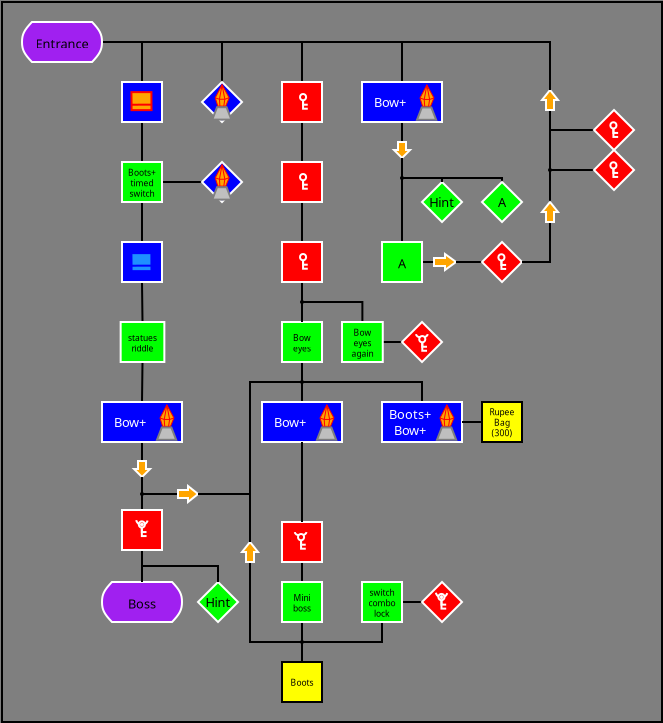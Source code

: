 <?xml version="1.0" encoding="UTF-8"?>
<dia:diagram xmlns:dia="http://www.lysator.liu.se/~alla/dia/">
  <dia:layer name="Arrière-plan" visible="true" active="true">
    <dia:object type="Standard - Box" version="0" id="O0">
      <dia:attribute name="obj_pos">
        <dia:point val="-2,-2"/>
      </dia:attribute>
      <dia:attribute name="obj_bb">
        <dia:rectangle val="-2.05,-2.05;31.05,34.05"/>
      </dia:attribute>
      <dia:attribute name="elem_corner">
        <dia:point val="-2,-2"/>
      </dia:attribute>
      <dia:attribute name="elem_width">
        <dia:real val="33"/>
      </dia:attribute>
      <dia:attribute name="elem_height">
        <dia:real val="36"/>
      </dia:attribute>
      <dia:attribute name="border_width">
        <dia:real val="0.1"/>
      </dia:attribute>
      <dia:attribute name="inner_color">
        <dia:color val="#7f7f7f"/>
      </dia:attribute>
      <dia:attribute name="show_background">
        <dia:boolean val="false"/>
      </dia:attribute>
    </dia:object>
    <dia:group>
      <dia:object type="Geometric - Diamond" version="1" id="O1">
        <dia:attribute name="obj_pos">
          <dia:point val="19,7"/>
        </dia:attribute>
        <dia:attribute name="obj_bb">
          <dia:rectangle val="18.929,6.929;21.071,9.071"/>
        </dia:attribute>
        <dia:attribute name="meta">
          <dia:composite type="dict"/>
        </dia:attribute>
        <dia:attribute name="elem_corner">
          <dia:point val="19,7"/>
        </dia:attribute>
        <dia:attribute name="elem_width">
          <dia:real val="2"/>
        </dia:attribute>
        <dia:attribute name="elem_height">
          <dia:real val="2"/>
        </dia:attribute>
        <dia:attribute name="line_width">
          <dia:real val="0.1"/>
        </dia:attribute>
        <dia:attribute name="line_colour">
          <dia:color val="#ffffff"/>
        </dia:attribute>
        <dia:attribute name="fill_colour">
          <dia:color val="#00ff00"/>
        </dia:attribute>
        <dia:attribute name="show_background">
          <dia:boolean val="true"/>
        </dia:attribute>
        <dia:attribute name="line_style">
          <dia:enum val="0"/>
          <dia:real val="1"/>
        </dia:attribute>
        <dia:attribute name="flip_horizontal">
          <dia:boolean val="false"/>
        </dia:attribute>
        <dia:attribute name="flip_vertical">
          <dia:boolean val="false"/>
        </dia:attribute>
        <dia:attribute name="subscale">
          <dia:real val="1"/>
        </dia:attribute>
      </dia:object>
      <dia:object type="Standard - Text" version="1" id="O2">
        <dia:attribute name="obj_pos">
          <dia:point val="20,8"/>
        </dia:attribute>
        <dia:attribute name="obj_bb">
          <dia:rectangle val="19.424,7.614;20.576,8.386"/>
        </dia:attribute>
        <dia:attribute name="text">
          <dia:composite type="text">
            <dia:attribute name="string">
              <dia:string>#Hint#</dia:string>
            </dia:attribute>
            <dia:attribute name="font">
              <dia:font family="sans" style="0" name="Helvetica"/>
            </dia:attribute>
            <dia:attribute name="height">
              <dia:real val="0.8"/>
            </dia:attribute>
            <dia:attribute name="pos">
              <dia:point val="20,8.254"/>
            </dia:attribute>
            <dia:attribute name="color">
              <dia:color val="#000000"/>
            </dia:attribute>
            <dia:attribute name="alignment">
              <dia:enum val="1"/>
            </dia:attribute>
          </dia:composite>
        </dia:attribute>
        <dia:attribute name="valign">
          <dia:enum val="2"/>
        </dia:attribute>
        <dia:connections>
          <dia:connection handle="0" to="O1" connection="8"/>
        </dia:connections>
      </dia:object>
    </dia:group>
    <dia:object type="Geometric - Down Arrow" version="1" id="O3">
      <dia:attribute name="obj_pos">
        <dia:point val="17.6,5"/>
      </dia:attribute>
      <dia:attribute name="obj_bb">
        <dia:rectangle val="17.479,4.95;18.521,5.871"/>
      </dia:attribute>
      <dia:attribute name="meta">
        <dia:composite type="dict"/>
      </dia:attribute>
      <dia:attribute name="elem_corner">
        <dia:point val="17.6,5"/>
      </dia:attribute>
      <dia:attribute name="elem_width">
        <dia:real val="0.8"/>
      </dia:attribute>
      <dia:attribute name="elem_height">
        <dia:real val="0.8"/>
      </dia:attribute>
      <dia:attribute name="line_width">
        <dia:real val="0.1"/>
      </dia:attribute>
      <dia:attribute name="line_colour">
        <dia:color val="#ffffff"/>
      </dia:attribute>
      <dia:attribute name="fill_colour">
        <dia:color val="#ffa500"/>
      </dia:attribute>
      <dia:attribute name="show_background">
        <dia:boolean val="true"/>
      </dia:attribute>
      <dia:attribute name="line_style">
        <dia:enum val="0"/>
        <dia:real val="1"/>
      </dia:attribute>
      <dia:attribute name="flip_horizontal">
        <dia:boolean val="false"/>
      </dia:attribute>
      <dia:attribute name="flip_vertical">
        <dia:boolean val="false"/>
      </dia:attribute>
      <dia:attribute name="subscale">
        <dia:real val="1"/>
      </dia:attribute>
    </dia:object>
    <dia:group>
      <dia:object type="Geometric - Diamond" version="1" id="O4">
        <dia:attribute name="obj_pos">
          <dia:point val="7.8,27"/>
        </dia:attribute>
        <dia:attribute name="obj_bb">
          <dia:rectangle val="7.729,26.929;9.871,29.071"/>
        </dia:attribute>
        <dia:attribute name="meta">
          <dia:composite type="dict"/>
        </dia:attribute>
        <dia:attribute name="elem_corner">
          <dia:point val="7.8,27"/>
        </dia:attribute>
        <dia:attribute name="elem_width">
          <dia:real val="2"/>
        </dia:attribute>
        <dia:attribute name="elem_height">
          <dia:real val="2"/>
        </dia:attribute>
        <dia:attribute name="line_width">
          <dia:real val="0.1"/>
        </dia:attribute>
        <dia:attribute name="line_colour">
          <dia:color val="#ffffff"/>
        </dia:attribute>
        <dia:attribute name="fill_colour">
          <dia:color val="#00ff00"/>
        </dia:attribute>
        <dia:attribute name="show_background">
          <dia:boolean val="true"/>
        </dia:attribute>
        <dia:attribute name="line_style">
          <dia:enum val="0"/>
          <dia:real val="1"/>
        </dia:attribute>
        <dia:attribute name="flip_horizontal">
          <dia:boolean val="false"/>
        </dia:attribute>
        <dia:attribute name="flip_vertical">
          <dia:boolean val="false"/>
        </dia:attribute>
        <dia:attribute name="subscale">
          <dia:real val="1"/>
        </dia:attribute>
      </dia:object>
      <dia:object type="Standard - Text" version="1" id="O5">
        <dia:attribute name="obj_pos">
          <dia:point val="8.8,28"/>
        </dia:attribute>
        <dia:attribute name="obj_bb">
          <dia:rectangle val="8.224,27.614;9.376,28.386"/>
        </dia:attribute>
        <dia:attribute name="text">
          <dia:composite type="text">
            <dia:attribute name="string">
              <dia:string>#Hint#</dia:string>
            </dia:attribute>
            <dia:attribute name="font">
              <dia:font family="sans" style="0" name="Helvetica"/>
            </dia:attribute>
            <dia:attribute name="height">
              <dia:real val="0.8"/>
            </dia:attribute>
            <dia:attribute name="pos">
              <dia:point val="8.8,28.254"/>
            </dia:attribute>
            <dia:attribute name="color">
              <dia:color val="#000000"/>
            </dia:attribute>
            <dia:attribute name="alignment">
              <dia:enum val="1"/>
            </dia:attribute>
          </dia:composite>
        </dia:attribute>
        <dia:attribute name="valign">
          <dia:enum val="2"/>
        </dia:attribute>
        <dia:connections>
          <dia:connection handle="0" to="O4" connection="8"/>
        </dia:connections>
      </dia:object>
    </dia:group>
    <dia:object type="Electric - connpoint" version="1" id="O6">
      <dia:attribute name="obj_pos">
        <dia:point val="17,5.8"/>
      </dia:attribute>
      <dia:attribute name="obj_bb">
        <dia:rectangle val="16.965,5.765;19.035,7.835"/>
      </dia:attribute>
      <dia:attribute name="meta">
        <dia:composite type="dict"/>
      </dia:attribute>
      <dia:attribute name="elem_corner">
        <dia:point val="17,5.8"/>
      </dia:attribute>
      <dia:attribute name="elem_width">
        <dia:real val="2"/>
      </dia:attribute>
      <dia:attribute name="elem_height">
        <dia:real val="2"/>
      </dia:attribute>
      <dia:attribute name="line_width">
        <dia:real val="0.1"/>
      </dia:attribute>
      <dia:attribute name="line_colour">
        <dia:color val="#000000"/>
      </dia:attribute>
      <dia:attribute name="fill_colour">
        <dia:color val="#ffffff"/>
      </dia:attribute>
      <dia:attribute name="show_background">
        <dia:boolean val="true"/>
      </dia:attribute>
      <dia:attribute name="line_style">
        <dia:enum val="0"/>
        <dia:real val="1"/>
      </dia:attribute>
      <dia:attribute name="flip_horizontal">
        <dia:boolean val="false"/>
      </dia:attribute>
      <dia:attribute name="flip_vertical">
        <dia:boolean val="false"/>
      </dia:attribute>
      <dia:attribute name="subscale">
        <dia:real val="1"/>
      </dia:attribute>
    </dia:object>
    <dia:object type="Electric - connpoint" version="1" id="O7">
      <dia:attribute name="obj_pos">
        <dia:point val="4,21.6"/>
      </dia:attribute>
      <dia:attribute name="obj_bb">
        <dia:rectangle val="3.965,21.565;6.035,23.635"/>
      </dia:attribute>
      <dia:attribute name="meta">
        <dia:composite type="dict"/>
      </dia:attribute>
      <dia:attribute name="elem_corner">
        <dia:point val="4,21.6"/>
      </dia:attribute>
      <dia:attribute name="elem_width">
        <dia:real val="2"/>
      </dia:attribute>
      <dia:attribute name="elem_height">
        <dia:real val="2"/>
      </dia:attribute>
      <dia:attribute name="line_width">
        <dia:real val="0.1"/>
      </dia:attribute>
      <dia:attribute name="line_colour">
        <dia:color val="#000000"/>
      </dia:attribute>
      <dia:attribute name="fill_colour">
        <dia:color val="#ffffff"/>
      </dia:attribute>
      <dia:attribute name="show_background">
        <dia:boolean val="true"/>
      </dia:attribute>
      <dia:attribute name="line_style">
        <dia:enum val="0"/>
        <dia:real val="1"/>
      </dia:attribute>
      <dia:attribute name="flip_horizontal">
        <dia:boolean val="false"/>
      </dia:attribute>
      <dia:attribute name="flip_vertical">
        <dia:boolean val="false"/>
      </dia:attribute>
      <dia:attribute name="subscale">
        <dia:real val="1"/>
      </dia:attribute>
    </dia:object>
    <dia:object type="Electric - connpoint" version="1" id="O8">
      <dia:attribute name="obj_pos">
        <dia:point val="24.4,5.4"/>
      </dia:attribute>
      <dia:attribute name="obj_bb">
        <dia:rectangle val="24.365,5.365;26.435,7.435"/>
      </dia:attribute>
      <dia:attribute name="meta">
        <dia:composite type="dict"/>
      </dia:attribute>
      <dia:attribute name="elem_corner">
        <dia:point val="24.4,5.4"/>
      </dia:attribute>
      <dia:attribute name="elem_width">
        <dia:real val="2"/>
      </dia:attribute>
      <dia:attribute name="elem_height">
        <dia:real val="2"/>
      </dia:attribute>
      <dia:attribute name="line_width">
        <dia:real val="0.1"/>
      </dia:attribute>
      <dia:attribute name="line_colour">
        <dia:color val="#000000"/>
      </dia:attribute>
      <dia:attribute name="fill_colour">
        <dia:color val="#ffffff"/>
      </dia:attribute>
      <dia:attribute name="show_background">
        <dia:boolean val="true"/>
      </dia:attribute>
      <dia:attribute name="line_style">
        <dia:enum val="0"/>
        <dia:real val="1"/>
      </dia:attribute>
      <dia:attribute name="flip_horizontal">
        <dia:boolean val="false"/>
      </dia:attribute>
      <dia:attribute name="flip_vertical">
        <dia:boolean val="false"/>
      </dia:attribute>
      <dia:attribute name="subscale">
        <dia:real val="1"/>
      </dia:attribute>
    </dia:object>
    <dia:object type="Electric - connpoint" version="1" id="O9">
      <dia:attribute name="obj_pos">
        <dia:point val="12,12"/>
      </dia:attribute>
      <dia:attribute name="obj_bb">
        <dia:rectangle val="11.965,11.965;14.035,14.035"/>
      </dia:attribute>
      <dia:attribute name="meta">
        <dia:composite type="dict"/>
      </dia:attribute>
      <dia:attribute name="elem_corner">
        <dia:point val="12,12"/>
      </dia:attribute>
      <dia:attribute name="elem_width">
        <dia:real val="2"/>
      </dia:attribute>
      <dia:attribute name="elem_height">
        <dia:real val="2"/>
      </dia:attribute>
      <dia:attribute name="line_width">
        <dia:real val="0.1"/>
      </dia:attribute>
      <dia:attribute name="line_colour">
        <dia:color val="#000000"/>
      </dia:attribute>
      <dia:attribute name="fill_colour">
        <dia:color val="#ffffff"/>
      </dia:attribute>
      <dia:attribute name="show_background">
        <dia:boolean val="true"/>
      </dia:attribute>
      <dia:attribute name="line_style">
        <dia:enum val="0"/>
        <dia:real val="1"/>
      </dia:attribute>
      <dia:attribute name="flip_horizontal">
        <dia:boolean val="false"/>
      </dia:attribute>
      <dia:attribute name="flip_vertical">
        <dia:boolean val="false"/>
      </dia:attribute>
      <dia:attribute name="subscale">
        <dia:real val="1"/>
      </dia:attribute>
    </dia:object>
    <dia:object type="Electric - connpoint" version="1" id="O10">
      <dia:attribute name="obj_pos">
        <dia:point val="12,29"/>
      </dia:attribute>
      <dia:attribute name="obj_bb">
        <dia:rectangle val="11.965,28.965;14.035,31.035"/>
      </dia:attribute>
      <dia:attribute name="meta">
        <dia:composite type="dict"/>
      </dia:attribute>
      <dia:attribute name="elem_corner">
        <dia:point val="12,29"/>
      </dia:attribute>
      <dia:attribute name="elem_width">
        <dia:real val="2"/>
      </dia:attribute>
      <dia:attribute name="elem_height">
        <dia:real val="2"/>
      </dia:attribute>
      <dia:attribute name="line_width">
        <dia:real val="0.1"/>
      </dia:attribute>
      <dia:attribute name="line_colour">
        <dia:color val="#000000"/>
      </dia:attribute>
      <dia:attribute name="fill_colour">
        <dia:color val="#ffffff"/>
      </dia:attribute>
      <dia:attribute name="show_background">
        <dia:boolean val="true"/>
      </dia:attribute>
      <dia:attribute name="line_style">
        <dia:enum val="0"/>
        <dia:real val="1"/>
      </dia:attribute>
      <dia:attribute name="flip_horizontal">
        <dia:boolean val="false"/>
      </dia:attribute>
      <dia:attribute name="flip_vertical">
        <dia:boolean val="false"/>
      </dia:attribute>
      <dia:attribute name="subscale">
        <dia:real val="1"/>
      </dia:attribute>
    </dia:object>
    <dia:object type="Electric - connpoint" version="1" id="O11">
      <dia:attribute name="obj_pos">
        <dia:point val="12,16"/>
      </dia:attribute>
      <dia:attribute name="obj_bb">
        <dia:rectangle val="11.965,15.965;14.035,18.035"/>
      </dia:attribute>
      <dia:attribute name="meta">
        <dia:composite type="dict"/>
      </dia:attribute>
      <dia:attribute name="elem_corner">
        <dia:point val="12,16"/>
      </dia:attribute>
      <dia:attribute name="elem_width">
        <dia:real val="2"/>
      </dia:attribute>
      <dia:attribute name="elem_height">
        <dia:real val="2"/>
      </dia:attribute>
      <dia:attribute name="line_width">
        <dia:real val="0.1"/>
      </dia:attribute>
      <dia:attribute name="line_colour">
        <dia:color val="#000000"/>
      </dia:attribute>
      <dia:attribute name="fill_colour">
        <dia:color val="#ffffff"/>
      </dia:attribute>
      <dia:attribute name="show_background">
        <dia:boolean val="true"/>
      </dia:attribute>
      <dia:attribute name="line_style">
        <dia:enum val="0"/>
        <dia:real val="1"/>
      </dia:attribute>
      <dia:attribute name="flip_horizontal">
        <dia:boolean val="false"/>
      </dia:attribute>
      <dia:attribute name="flip_vertical">
        <dia:boolean val="false"/>
      </dia:attribute>
      <dia:attribute name="subscale">
        <dia:real val="1"/>
      </dia:attribute>
    </dia:object>
    <dia:object type="Geometric - Down Arrow" version="1" id="O12">
      <dia:attribute name="obj_pos">
        <dia:point val="4.6,20.95"/>
      </dia:attribute>
      <dia:attribute name="obj_bb">
        <dia:rectangle val="4.479,20.9;5.521,21.821"/>
      </dia:attribute>
      <dia:attribute name="meta">
        <dia:composite type="dict"/>
      </dia:attribute>
      <dia:attribute name="elem_corner">
        <dia:point val="4.6,20.95"/>
      </dia:attribute>
      <dia:attribute name="elem_width">
        <dia:real val="0.8"/>
      </dia:attribute>
      <dia:attribute name="elem_height">
        <dia:real val="0.8"/>
      </dia:attribute>
      <dia:attribute name="line_width">
        <dia:real val="0.1"/>
      </dia:attribute>
      <dia:attribute name="line_colour">
        <dia:color val="#ffffff"/>
      </dia:attribute>
      <dia:attribute name="fill_colour">
        <dia:color val="#ffa500"/>
      </dia:attribute>
      <dia:attribute name="show_background">
        <dia:boolean val="true"/>
      </dia:attribute>
      <dia:attribute name="line_style">
        <dia:enum val="0"/>
        <dia:real val="1"/>
      </dia:attribute>
      <dia:attribute name="flip_horizontal">
        <dia:boolean val="false"/>
      </dia:attribute>
      <dia:attribute name="flip_vertical">
        <dia:boolean val="false"/>
      </dia:attribute>
      <dia:attribute name="subscale">
        <dia:real val="1"/>
      </dia:attribute>
    </dia:object>
    <dia:object type="Geometric - Up Arrow" version="1" id="O13">
      <dia:attribute name="obj_pos">
        <dia:point val="25,2.4"/>
      </dia:attribute>
      <dia:attribute name="obj_bb">
        <dia:rectangle val="24.896,2.32;25.904,3.45"/>
      </dia:attribute>
      <dia:attribute name="meta">
        <dia:composite type="dict"/>
      </dia:attribute>
      <dia:attribute name="elem_corner">
        <dia:point val="25,2.4"/>
      </dia:attribute>
      <dia:attribute name="elem_width">
        <dia:real val="0.8"/>
      </dia:attribute>
      <dia:attribute name="elem_height">
        <dia:real val="1"/>
      </dia:attribute>
      <dia:attribute name="line_width">
        <dia:real val="0.1"/>
      </dia:attribute>
      <dia:attribute name="line_colour">
        <dia:color val="#ffffff"/>
      </dia:attribute>
      <dia:attribute name="fill_colour">
        <dia:color val="#ffa500"/>
      </dia:attribute>
      <dia:attribute name="show_background">
        <dia:boolean val="true"/>
      </dia:attribute>
      <dia:attribute name="line_style">
        <dia:enum val="0"/>
        <dia:real val="1"/>
      </dia:attribute>
      <dia:attribute name="flip_horizontal">
        <dia:boolean val="false"/>
      </dia:attribute>
      <dia:attribute name="flip_vertical">
        <dia:boolean val="false"/>
      </dia:attribute>
      <dia:attribute name="subscale">
        <dia:real val="1"/>
      </dia:attribute>
    </dia:object>
    <dia:object type="Geometric - Right Arrow" version="1" id="O14">
      <dia:attribute name="obj_pos">
        <dia:point val="19.6,10.6"/>
      </dia:attribute>
      <dia:attribute name="obj_bb">
        <dia:rectangle val="19.55,10.502;20.785,11.498"/>
      </dia:attribute>
      <dia:attribute name="meta">
        <dia:composite type="dict"/>
      </dia:attribute>
      <dia:attribute name="elem_corner">
        <dia:point val="19.6,10.6"/>
      </dia:attribute>
      <dia:attribute name="elem_width">
        <dia:real val="1.1"/>
      </dia:attribute>
      <dia:attribute name="elem_height">
        <dia:real val="0.8"/>
      </dia:attribute>
      <dia:attribute name="line_width">
        <dia:real val="0.1"/>
      </dia:attribute>
      <dia:attribute name="line_colour">
        <dia:color val="#ffffff"/>
      </dia:attribute>
      <dia:attribute name="fill_colour">
        <dia:color val="#ffa500"/>
      </dia:attribute>
      <dia:attribute name="show_background">
        <dia:boolean val="true"/>
      </dia:attribute>
      <dia:attribute name="line_style">
        <dia:enum val="0"/>
        <dia:real val="1"/>
      </dia:attribute>
      <dia:attribute name="flip_horizontal">
        <dia:boolean val="false"/>
      </dia:attribute>
      <dia:attribute name="flip_vertical">
        <dia:boolean val="false"/>
      </dia:attribute>
      <dia:attribute name="subscale">
        <dia:real val="1"/>
      </dia:attribute>
    </dia:object>
    <dia:object type="Standard - ZigZagLine" version="1" id="O15">
      <dia:attribute name="obj_pos">
        <dia:point val="1,0"/>
      </dia:attribute>
      <dia:attribute name="obj_bb">
        <dia:rectangle val="1,-0.05;5.05,2.05"/>
      </dia:attribute>
      <dia:attribute name="orth_points">
        <dia:point val="1,0"/>
        <dia:point val="1,0"/>
        <dia:point val="5,0"/>
        <dia:point val="5,2"/>
      </dia:attribute>
      <dia:attribute name="orth_orient">
        <dia:enum val="1"/>
        <dia:enum val="0"/>
        <dia:enum val="1"/>
      </dia:attribute>
      <dia:attribute name="autorouting">
        <dia:boolean val="false"/>
      </dia:attribute>
      <dia:connections>
        <dia:connection handle="0" to="O55" connection="3"/>
        <dia:connection handle="1" to="O100" connection="0"/>
      </dia:connections>
    </dia:object>
    <dia:object type="Standard - ZigZagLine" version="1" id="O16">
      <dia:attribute name="obj_pos">
        <dia:point val="1.596,0"/>
      </dia:attribute>
      <dia:attribute name="obj_bb">
        <dia:rectangle val="1.596,-0.05;9.05,2.05"/>
      </dia:attribute>
      <dia:attribute name="orth_points">
        <dia:point val="1.596,0"/>
        <dia:point val="1.596,0"/>
        <dia:point val="9,0"/>
        <dia:point val="9,2"/>
      </dia:attribute>
      <dia:attribute name="orth_orient">
        <dia:enum val="1"/>
        <dia:enum val="0"/>
        <dia:enum val="1"/>
      </dia:attribute>
      <dia:attribute name="autorouting">
        <dia:boolean val="false"/>
      </dia:attribute>
      <dia:connections>
        <dia:connection handle="1" to="O123" connection="5"/>
      </dia:connections>
    </dia:object>
    <dia:object type="Standard - ZigZagLine" version="1" id="O17">
      <dia:attribute name="obj_pos">
        <dia:point val="2.88,0"/>
      </dia:attribute>
      <dia:attribute name="obj_bb">
        <dia:rectangle val="2.88,-0.05;13.05,2.05"/>
      </dia:attribute>
      <dia:attribute name="orth_points">
        <dia:point val="2.88,0"/>
        <dia:point val="2.88,0"/>
        <dia:point val="13,0"/>
        <dia:point val="13,2"/>
      </dia:attribute>
      <dia:attribute name="orth_orient">
        <dia:enum val="1"/>
        <dia:enum val="0"/>
        <dia:enum val="1"/>
      </dia:attribute>
      <dia:attribute name="autorouting">
        <dia:boolean val="false"/>
      </dia:attribute>
      <dia:connections>
        <dia:connection handle="0" to="O55" connection="2"/>
        <dia:connection handle="1" to="O111" connection="1"/>
      </dia:connections>
    </dia:object>
    <dia:object type="Standard - ZigZagLine" version="1" id="O18">
      <dia:attribute name="obj_pos">
        <dia:point val="1.596,0"/>
      </dia:attribute>
      <dia:attribute name="obj_bb">
        <dia:rectangle val="1.596,-0.05;18.05,2.05"/>
      </dia:attribute>
      <dia:attribute name="orth_points">
        <dia:point val="1.596,0"/>
        <dia:point val="1.596,0"/>
        <dia:point val="18,0"/>
        <dia:point val="18,2"/>
      </dia:attribute>
      <dia:attribute name="orth_orient">
        <dia:enum val="1"/>
        <dia:enum val="0"/>
        <dia:enum val="1"/>
      </dia:attribute>
      <dia:attribute name="autorouting">
        <dia:boolean val="false"/>
      </dia:attribute>
      <dia:connections>
        <dia:connection handle="1" to="O142" connection="1"/>
      </dia:connections>
    </dia:object>
    <dia:object type="Standard - ZigZagLine" version="1" id="O19">
      <dia:attribute name="obj_pos">
        <dia:point val="25.4,2.4"/>
      </dia:attribute>
      <dia:attribute name="obj_bb">
        <dia:rectangle val="2.809,-0.05;25.45,2.45"/>
      </dia:attribute>
      <dia:attribute name="orth_points">
        <dia:point val="25.4,2.4"/>
        <dia:point val="25.4,0"/>
        <dia:point val="2.88,0"/>
        <dia:point val="2.88,0"/>
      </dia:attribute>
      <dia:attribute name="orth_orient">
        <dia:enum val="1"/>
        <dia:enum val="0"/>
        <dia:enum val="1"/>
      </dia:attribute>
      <dia:attribute name="autorouting">
        <dia:boolean val="false"/>
      </dia:attribute>
      <dia:connections>
        <dia:connection handle="0" to="O13" connection="3"/>
        <dia:connection handle="1" to="O55" connection="2"/>
      </dia:connections>
    </dia:object>
    <dia:object type="Standard - ZigZagLine" version="1" id="O20">
      <dia:attribute name="obj_pos">
        <dia:point val="5,4"/>
      </dia:attribute>
      <dia:attribute name="obj_bb">
        <dia:rectangle val="4.95,3.95;5.05,6.05"/>
      </dia:attribute>
      <dia:attribute name="orth_points">
        <dia:point val="5,4"/>
        <dia:point val="5,4.05"/>
        <dia:point val="5,5.95"/>
        <dia:point val="5,6"/>
      </dia:attribute>
      <dia:attribute name="orth_orient">
        <dia:enum val="1"/>
        <dia:enum val="0"/>
        <dia:enum val="1"/>
      </dia:attribute>
      <dia:attribute name="autorouting">
        <dia:boolean val="true"/>
      </dia:attribute>
      <dia:connections>
        <dia:connection handle="0" to="O100" connection="1"/>
        <dia:connection handle="1" to="O76" connection="0"/>
      </dia:connections>
    </dia:object>
    <dia:object type="Standard - ZigZagLine" version="1" id="O21">
      <dia:attribute name="obj_pos">
        <dia:point val="5,8"/>
      </dia:attribute>
      <dia:attribute name="obj_bb">
        <dia:rectangle val="4.95,7.95;5.05,10.05"/>
      </dia:attribute>
      <dia:attribute name="orth_points">
        <dia:point val="5,8"/>
        <dia:point val="5,8.05"/>
        <dia:point val="5,9.95"/>
        <dia:point val="5,10"/>
      </dia:attribute>
      <dia:attribute name="orth_orient">
        <dia:enum val="1"/>
        <dia:enum val="0"/>
        <dia:enum val="1"/>
      </dia:attribute>
      <dia:attribute name="autorouting">
        <dia:boolean val="true"/>
      </dia:attribute>
      <dia:connections>
        <dia:connection handle="0" to="O76" connection="1"/>
        <dia:connection handle="1" to="O97" connection="0"/>
      </dia:connections>
    </dia:object>
    <dia:object type="Standard - Line" version="0" id="O22">
      <dia:attribute name="obj_pos">
        <dia:point val="6,7"/>
      </dia:attribute>
      <dia:attribute name="obj_bb">
        <dia:rectangle val="5.95,6.95;8.05,7.05"/>
      </dia:attribute>
      <dia:attribute name="conn_endpoints">
        <dia:point val="6,7"/>
        <dia:point val="8,7"/>
      </dia:attribute>
      <dia:attribute name="numcp">
        <dia:int val="1"/>
      </dia:attribute>
      <dia:connections>
        <dia:connection handle="0" to="O76" connection="2"/>
        <dia:connection handle="1" to="O129" connection="0"/>
      </dia:connections>
    </dia:object>
    <dia:object type="Standard - ZigZagLine" version="1" id="O23">
      <dia:attribute name="obj_pos">
        <dia:point val="13,4"/>
      </dia:attribute>
      <dia:attribute name="obj_bb">
        <dia:rectangle val="12.95,3.95;13.05,6.05"/>
      </dia:attribute>
      <dia:attribute name="orth_points">
        <dia:point val="13,4"/>
        <dia:point val="13,4.05"/>
        <dia:point val="13,5.95"/>
        <dia:point val="13,6"/>
      </dia:attribute>
      <dia:attribute name="orth_orient">
        <dia:enum val="1"/>
        <dia:enum val="0"/>
        <dia:enum val="1"/>
      </dia:attribute>
      <dia:attribute name="autorouting">
        <dia:boolean val="true"/>
      </dia:attribute>
      <dia:connections>
        <dia:connection handle="0" to="O111" connection="6"/>
        <dia:connection handle="1" to="O119" connection="1"/>
      </dia:connections>
    </dia:object>
    <dia:object type="Standard - ZigZagLine" version="1" id="O24">
      <dia:attribute name="obj_pos">
        <dia:point val="13,8"/>
      </dia:attribute>
      <dia:attribute name="obj_bb">
        <dia:rectangle val="12.95,7.95;13.05,10.05"/>
      </dia:attribute>
      <dia:attribute name="orth_points">
        <dia:point val="13,8"/>
        <dia:point val="13,8.05"/>
        <dia:point val="13,9.95"/>
        <dia:point val="13,10"/>
      </dia:attribute>
      <dia:attribute name="orth_orient">
        <dia:enum val="1"/>
        <dia:enum val="0"/>
        <dia:enum val="1"/>
      </dia:attribute>
      <dia:attribute name="autorouting">
        <dia:boolean val="true"/>
      </dia:attribute>
      <dia:connections>
        <dia:connection handle="0" to="O119" connection="6"/>
        <dia:connection handle="1" to="O115" connection="1"/>
      </dia:connections>
    </dia:object>
    <dia:object type="Standard - ZigZagLine" version="1" id="O25">
      <dia:attribute name="obj_pos">
        <dia:point val="13,12"/>
      </dia:attribute>
      <dia:attribute name="obj_bb">
        <dia:rectangle val="12.95,12;13.05,13.05"/>
      </dia:attribute>
      <dia:attribute name="orth_points">
        <dia:point val="13,12"/>
        <dia:point val="13,12"/>
        <dia:point val="13,13"/>
      </dia:attribute>
      <dia:attribute name="orth_orient">
        <dia:enum val="0"/>
        <dia:enum val="1"/>
      </dia:attribute>
      <dia:attribute name="autorouting">
        <dia:boolean val="true"/>
      </dia:attribute>
      <dia:connections>
        <dia:connection handle="0" to="O115" connection="6"/>
        <dia:connection handle="1" to="O9" connection="0"/>
      </dia:connections>
    </dia:object>
    <dia:object type="Standard - ZigZagLine" version="1" id="O26">
      <dia:attribute name="obj_pos">
        <dia:point val="13,13"/>
      </dia:attribute>
      <dia:attribute name="obj_bb">
        <dia:rectangle val="13,12.95;16.069,14.05"/>
      </dia:attribute>
      <dia:attribute name="orth_points">
        <dia:point val="13,13"/>
        <dia:point val="13,13"/>
        <dia:point val="16.019,13"/>
        <dia:point val="16.019,14"/>
      </dia:attribute>
      <dia:attribute name="orth_orient">
        <dia:enum val="1"/>
        <dia:enum val="0"/>
        <dia:enum val="1"/>
      </dia:attribute>
      <dia:attribute name="autorouting">
        <dia:boolean val="false"/>
      </dia:attribute>
      <dia:connections>
        <dia:connection handle="0" to="O9" connection="0"/>
        <dia:connection handle="1" to="O93" connection="0"/>
      </dia:connections>
    </dia:object>
    <dia:object type="Standard - ZigZagLine" version="1" id="O27">
      <dia:attribute name="obj_pos">
        <dia:point val="25.4,8"/>
      </dia:attribute>
      <dia:attribute name="obj_bb">
        <dia:rectangle val="25.35,6.329;25.45,8"/>
      </dia:attribute>
      <dia:attribute name="orth_points">
        <dia:point val="25.4,8"/>
        <dia:point val="25.4,8"/>
        <dia:point val="25.4,6.4"/>
        <dia:point val="25.4,6.4"/>
      </dia:attribute>
      <dia:attribute name="orth_orient">
        <dia:enum val="0"/>
        <dia:enum val="1"/>
        <dia:enum val="0"/>
      </dia:attribute>
      <dia:attribute name="autorouting">
        <dia:boolean val="false"/>
      </dia:attribute>
      <dia:connections>
        <dia:connection handle="0" to="O158" connection="3"/>
        <dia:connection handle="1" to="O8" connection="0"/>
      </dia:connections>
    </dia:object>
    <dia:object type="Standard - ZigZagLine" version="1" id="O28">
      <dia:attribute name="obj_pos">
        <dia:point val="25.4,6.4"/>
      </dia:attribute>
      <dia:attribute name="obj_bb">
        <dia:rectangle val="25.35,4.35;27.671,6.45"/>
      </dia:attribute>
      <dia:attribute name="orth_points">
        <dia:point val="25.4,6.4"/>
        <dia:point val="25.4,4.4"/>
        <dia:point val="27.6,4.4"/>
        <dia:point val="27.6,4.4"/>
      </dia:attribute>
      <dia:attribute name="orth_orient">
        <dia:enum val="1"/>
        <dia:enum val="0"/>
        <dia:enum val="1"/>
      </dia:attribute>
      <dia:attribute name="autorouting">
        <dia:boolean val="false"/>
      </dia:attribute>
      <dia:connections>
        <dia:connection handle="0" to="O8" connection="0"/>
        <dia:connection handle="1" to="O56" connection="0"/>
      </dia:connections>
    </dia:object>
    <dia:object type="Standard - ZigZagLine" version="1" id="O29">
      <dia:attribute name="obj_pos">
        <dia:point val="25.4,6.4"/>
      </dia:attribute>
      <dia:attribute name="obj_bb">
        <dia:rectangle val="25.35,6.35;27.65,6.45"/>
      </dia:attribute>
      <dia:attribute name="orth_points">
        <dia:point val="25.4,6.4"/>
        <dia:point val="27.2,6.4"/>
        <dia:point val="27.2,6.4"/>
        <dia:point val="27.6,6.4"/>
      </dia:attribute>
      <dia:attribute name="orth_orient">
        <dia:enum val="0"/>
        <dia:enum val="1"/>
        <dia:enum val="0"/>
      </dia:attribute>
      <dia:attribute name="autorouting">
        <dia:boolean val="false"/>
      </dia:attribute>
      <dia:connections>
        <dia:connection handle="0" to="O8" connection="0"/>
        <dia:connection handle="1" to="O103" connection="0"/>
      </dia:connections>
    </dia:object>
    <dia:object type="Standard - Line" version="0" id="O30">
      <dia:attribute name="obj_pos">
        <dia:point val="25.4,6.4"/>
      </dia:attribute>
      <dia:attribute name="obj_bb">
        <dia:rectangle val="25.35,3.4;25.45,6.45"/>
      </dia:attribute>
      <dia:attribute name="conn_endpoints">
        <dia:point val="25.4,6.4"/>
        <dia:point val="25.4,3.45"/>
      </dia:attribute>
      <dia:attribute name="numcp">
        <dia:int val="1"/>
      </dia:attribute>
      <dia:connections>
        <dia:connection handle="0" to="O8" connection="0"/>
        <dia:connection handle="1" to="O13" connection="26"/>
      </dia:connections>
    </dia:object>
    <dia:object type="Standard - Line" version="0" id="O31">
      <dia:attribute name="obj_pos">
        <dia:point val="20.7,11"/>
      </dia:attribute>
      <dia:attribute name="obj_bb">
        <dia:rectangle val="20.65,10.95;22.05,11.05"/>
      </dia:attribute>
      <dia:attribute name="conn_endpoints">
        <dia:point val="20.7,11"/>
        <dia:point val="22,11"/>
      </dia:attribute>
      <dia:attribute name="numcp">
        <dia:int val="1"/>
      </dia:attribute>
      <dia:connections>
        <dia:connection handle="0" to="O14" connection="3"/>
        <dia:connection handle="1" to="O107" connection="0"/>
      </dia:connections>
    </dia:object>
    <dia:object type="Standard - Line" version="0" id="O32">
      <dia:attribute name="obj_pos">
        <dia:point val="19,11"/>
      </dia:attribute>
      <dia:attribute name="obj_bb">
        <dia:rectangle val="18.95,10.95;19.602,11.05"/>
      </dia:attribute>
      <dia:attribute name="conn_endpoints">
        <dia:point val="19,11"/>
        <dia:point val="19.552,11"/>
      </dia:attribute>
      <dia:attribute name="numcp">
        <dia:int val="1"/>
      </dia:attribute>
      <dia:connections>
        <dia:connection handle="0" to="O152" connection="2"/>
        <dia:connection handle="1" to="O14" connection="26"/>
      </dia:connections>
    </dia:object>
    <dia:object type="Standard - ZigZagLine" version="1" id="O33">
      <dia:attribute name="obj_pos">
        <dia:point val="18,6.8"/>
      </dia:attribute>
      <dia:attribute name="obj_bb">
        <dia:rectangle val="18,6.75;20.05,7.05"/>
      </dia:attribute>
      <dia:attribute name="orth_points">
        <dia:point val="18,6.8"/>
        <dia:point val="18,6.8"/>
        <dia:point val="20,6.8"/>
        <dia:point val="20,7"/>
      </dia:attribute>
      <dia:attribute name="orth_orient">
        <dia:enum val="1"/>
        <dia:enum val="0"/>
        <dia:enum val="1"/>
      </dia:attribute>
      <dia:attribute name="autorouting">
        <dia:boolean val="false"/>
      </dia:attribute>
      <dia:connections>
        <dia:connection handle="0" to="O6" connection="0"/>
        <dia:connection handle="1" to="O1" connection="5"/>
      </dia:connections>
    </dia:object>
    <dia:object type="Standard - ZigZagLine" version="1" id="O34">
      <dia:attribute name="obj_pos">
        <dia:point val="18,6.8"/>
      </dia:attribute>
      <dia:attribute name="obj_bb">
        <dia:rectangle val="18,6.75;23.05,7.05"/>
      </dia:attribute>
      <dia:attribute name="orth_points">
        <dia:point val="18,6.8"/>
        <dia:point val="18,6.8"/>
        <dia:point val="23,6.8"/>
        <dia:point val="23,7"/>
      </dia:attribute>
      <dia:attribute name="orth_orient">
        <dia:enum val="1"/>
        <dia:enum val="0"/>
        <dia:enum val="1"/>
      </dia:attribute>
      <dia:attribute name="autorouting">
        <dia:boolean val="false"/>
      </dia:attribute>
      <dia:connections>
        <dia:connection handle="0" to="O6" connection="0"/>
        <dia:connection handle="1" to="O67" connection="5"/>
      </dia:connections>
    </dia:object>
    <dia:object type="Standard - Line" version="0" id="O35">
      <dia:attribute name="obj_pos">
        <dia:point val="18,5.8"/>
      </dia:attribute>
      <dia:attribute name="obj_bb">
        <dia:rectangle val="17.95,5.75;18.05,6.85"/>
      </dia:attribute>
      <dia:attribute name="conn_endpoints">
        <dia:point val="18,5.8"/>
        <dia:point val="18,6.8"/>
      </dia:attribute>
      <dia:attribute name="numcp">
        <dia:int val="1"/>
      </dia:attribute>
      <dia:connections>
        <dia:connection handle="0" to="O3" connection="3"/>
        <dia:connection handle="1" to="O6" connection="0"/>
      </dia:connections>
    </dia:object>
    <dia:object type="Standard - Line" version="0" id="O36">
      <dia:attribute name="obj_pos">
        <dia:point val="18,6.8"/>
      </dia:attribute>
      <dia:attribute name="obj_bb">
        <dia:rectangle val="17.95,6.75;18.05,10.0"/>
      </dia:attribute>
      <dia:attribute name="conn_endpoints">
        <dia:point val="18,6.8"/>
        <dia:point val="18,9.95"/>
      </dia:attribute>
      <dia:attribute name="numcp">
        <dia:int val="1"/>
      </dia:attribute>
      <dia:connections>
        <dia:connection handle="0" to="O6" connection="0"/>
        <dia:connection handle="1" to="O152" connection="3"/>
      </dia:connections>
    </dia:object>
    <dia:object type="Standard - Line" version="0" id="O37">
      <dia:attribute name="obj_pos">
        <dia:point val="18,4"/>
      </dia:attribute>
      <dia:attribute name="obj_bb">
        <dia:rectangle val="17.95,3.95;18.05,5.001"/>
      </dia:attribute>
      <dia:attribute name="conn_endpoints">
        <dia:point val="18,4"/>
        <dia:point val="18,4.951"/>
      </dia:attribute>
      <dia:attribute name="numcp">
        <dia:int val="1"/>
      </dia:attribute>
      <dia:connections>
        <dia:connection handle="0" to="O142" connection="6"/>
        <dia:connection handle="1" to="O3" connection="26"/>
      </dia:connections>
    </dia:object>
    <dia:object type="Standard - Line" version="0" id="O38">
      <dia:attribute name="obj_pos">
        <dia:point val="17.038,15"/>
      </dia:attribute>
      <dia:attribute name="obj_bb">
        <dia:rectangle val="16.988,14.95;18.05,15.05"/>
      </dia:attribute>
      <dia:attribute name="conn_endpoints">
        <dia:point val="17.038,15"/>
        <dia:point val="18,15"/>
      </dia:attribute>
      <dia:attribute name="numcp">
        <dia:int val="1"/>
      </dia:attribute>
      <dia:connections>
        <dia:connection handle="0" to="O93" connection="2"/>
        <dia:connection handle="1" to="O60" connection="0"/>
      </dia:connections>
    </dia:object>
    <dia:object type="Standard - Line" version="0" id="O39">
      <dia:attribute name="obj_pos">
        <dia:point val="13,16"/>
      </dia:attribute>
      <dia:attribute name="obj_bb">
        <dia:rectangle val="12.95,15.95;13.05,17.05"/>
      </dia:attribute>
      <dia:attribute name="conn_endpoints">
        <dia:point val="13,16"/>
        <dia:point val="13,17"/>
      </dia:attribute>
      <dia:attribute name="numcp">
        <dia:int val="1"/>
      </dia:attribute>
      <dia:connections>
        <dia:connection handle="0" to="O92" connection="1"/>
        <dia:connection handle="1" to="O11" connection="0"/>
      </dia:connections>
    </dia:object>
    <dia:object type="Standard - Line" version="0" id="O40">
      <dia:attribute name="obj_pos">
        <dia:point val="13,18"/>
      </dia:attribute>
      <dia:attribute name="obj_bb">
        <dia:rectangle val="12.95,16.95;13.05,18.05"/>
      </dia:attribute>
      <dia:attribute name="conn_endpoints">
        <dia:point val="13,18"/>
        <dia:point val="13,17"/>
      </dia:attribute>
      <dia:attribute name="numcp">
        <dia:int val="1"/>
      </dia:attribute>
      <dia:connections>
        <dia:connection handle="0" to="O135" connection="1"/>
        <dia:connection handle="1" to="O11" connection="0"/>
      </dia:connections>
    </dia:object>
    <dia:object type="Standard - ZigZagLine" version="1" id="O41">
      <dia:attribute name="obj_pos">
        <dia:point val="13,17"/>
      </dia:attribute>
      <dia:attribute name="obj_bb">
        <dia:rectangle val="13,16.95;19.05,18.05"/>
      </dia:attribute>
      <dia:attribute name="orth_points">
        <dia:point val="13,17"/>
        <dia:point val="13,17"/>
        <dia:point val="19,17"/>
        <dia:point val="19,18"/>
      </dia:attribute>
      <dia:attribute name="orth_orient">
        <dia:enum val="1"/>
        <dia:enum val="0"/>
        <dia:enum val="1"/>
      </dia:attribute>
      <dia:attribute name="autorouting">
        <dia:boolean val="false"/>
      </dia:attribute>
      <dia:connections>
        <dia:connection handle="0" to="O11" connection="0"/>
        <dia:connection handle="1" to="O85" connection="1"/>
      </dia:connections>
    </dia:object>
    <dia:object type="Standard - Line" version="0" id="O42">
      <dia:attribute name="obj_pos">
        <dia:point val="5,21.75"/>
      </dia:attribute>
      <dia:attribute name="obj_bb">
        <dia:rectangle val="4.95,21.7;5.05,22.65"/>
      </dia:attribute>
      <dia:attribute name="conn_endpoints">
        <dia:point val="5,21.75"/>
        <dia:point val="5,22.6"/>
      </dia:attribute>
      <dia:attribute name="numcp">
        <dia:int val="1"/>
      </dia:attribute>
      <dia:connections>
        <dia:connection handle="0" to="O12" connection="3"/>
        <dia:connection handle="1" to="O7" connection="0"/>
      </dia:connections>
    </dia:object>
    <dia:object type="Standard - Line" version="0" id="O43">
      <dia:attribute name="obj_pos">
        <dia:point val="5,22.6"/>
      </dia:attribute>
      <dia:attribute name="obj_bb">
        <dia:rectangle val="4.95,22.55;5.05,23.45"/>
      </dia:attribute>
      <dia:attribute name="conn_endpoints">
        <dia:point val="5,22.6"/>
        <dia:point val="5,23.4"/>
      </dia:attribute>
      <dia:attribute name="numcp">
        <dia:int val="1"/>
      </dia:attribute>
      <dia:connections>
        <dia:connection handle="0" to="O7" connection="0"/>
        <dia:connection handle="1" to="O0" connection="1"/>
      </dia:connections>
    </dia:object>
    <dia:object type="Standard - ZigZagLine" version="1" id="O44">
      <dia:attribute name="obj_pos">
        <dia:point val="5,25.4"/>
      </dia:attribute>
      <dia:attribute name="obj_bb">
        <dia:rectangle val="4.95,25.35;8.85,27.05"/>
      </dia:attribute>
      <dia:attribute name="orth_points">
        <dia:point val="5,25.4"/>
        <dia:point val="5,26.2"/>
        <dia:point val="8.8,26.2"/>
        <dia:point val="8.8,27"/>
      </dia:attribute>
      <dia:attribute name="orth_orient">
        <dia:enum val="1"/>
        <dia:enum val="0"/>
        <dia:enum val="1"/>
      </dia:attribute>
      <dia:attribute name="autorouting">
        <dia:boolean val="false"/>
      </dia:attribute>
      <dia:connections>
        <dia:connection handle="0" to="O166" connection="6"/>
        <dia:connection handle="1" to="O4" connection="5"/>
      </dia:connections>
    </dia:object>
    <dia:object type="Standard - ZigZagLine" version="1" id="O45">
      <dia:attribute name="obj_pos">
        <dia:point val="5,22.6"/>
      </dia:attribute>
      <dia:attribute name="obj_bb">
        <dia:rectangle val="5,22.55;7.332,22.65"/>
      </dia:attribute>
      <dia:attribute name="orth_points">
        <dia:point val="5,22.6"/>
        <dia:point val="5,22.6"/>
        <dia:point val="7.262,22.6"/>
        <dia:point val="7.262,22.6"/>
      </dia:attribute>
      <dia:attribute name="orth_orient">
        <dia:enum val="1"/>
        <dia:enum val="0"/>
        <dia:enum val="1"/>
      </dia:attribute>
      <dia:attribute name="autorouting">
        <dia:boolean val="false"/>
      </dia:attribute>
      <dia:connections>
        <dia:connection handle="0" to="O7" connection="0"/>
        <dia:connection handle="1" to="O155" connection="26"/>
      </dia:connections>
    </dia:object>
    <dia:object type="Standard - Line" version="0" id="O46">
      <dia:attribute name="obj_pos">
        <dia:point val="13,29"/>
      </dia:attribute>
      <dia:attribute name="obj_bb">
        <dia:rectangle val="12.95,28.95;13.05,30.05"/>
      </dia:attribute>
      <dia:attribute name="conn_endpoints">
        <dia:point val="13,29"/>
        <dia:point val="13,30"/>
      </dia:attribute>
      <dia:attribute name="numcp">
        <dia:int val="1"/>
      </dia:attribute>
      <dia:connections>
        <dia:connection handle="0" to="O69" connection="1"/>
        <dia:connection handle="1" to="O10" connection="0"/>
      </dia:connections>
    </dia:object>
    <dia:object type="Standard - Line" version="0" id="O47">
      <dia:attribute name="obj_pos">
        <dia:point val="13,30"/>
      </dia:attribute>
      <dia:attribute name="obj_bb">
        <dia:rectangle val="12.95,29.95;13.05,31.05"/>
      </dia:attribute>
      <dia:attribute name="conn_endpoints">
        <dia:point val="13,30"/>
        <dia:point val="13,31"/>
      </dia:attribute>
      <dia:attribute name="numcp">
        <dia:int val="1"/>
      </dia:attribute>
      <dia:connections>
        <dia:connection handle="0" to="O10" connection="0"/>
        <dia:connection handle="1" to="O95" connection="2"/>
      </dia:connections>
    </dia:object>
    <dia:object type="Standard - ZigZagLine" version="1" id="O48">
      <dia:attribute name="obj_pos">
        <dia:point val="13,26"/>
      </dia:attribute>
      <dia:attribute name="obj_bb">
        <dia:rectangle val="12.95,25.95;17.05,30.05"/>
      </dia:attribute>
      <dia:attribute name="orth_points">
        <dia:point val="13,26"/>
        <dia:point val="13,30"/>
        <dia:point val="17,30"/>
        <dia:point val="17,27"/>
      </dia:attribute>
      <dia:attribute name="orth_orient">
        <dia:enum val="1"/>
        <dia:enum val="0"/>
        <dia:enum val="1"/>
      </dia:attribute>
      <dia:attribute name="autorouting">
        <dia:boolean val="false"/>
      </dia:attribute>
      <dia:connections>
        <dia:connection handle="0" to="O70" connection="6"/>
        <dia:connection handle="1" to="O94" connection="0"/>
      </dia:connections>
    </dia:object>
    <dia:object type="Standard - Line" version="0" id="O49">
      <dia:attribute name="obj_pos">
        <dia:point val="18,28"/>
      </dia:attribute>
      <dia:attribute name="obj_bb">
        <dia:rectangle val="17.95,27.95;19.05,28.05"/>
      </dia:attribute>
      <dia:attribute name="conn_endpoints">
        <dia:point val="18,28"/>
        <dia:point val="19,28"/>
      </dia:attribute>
      <dia:attribute name="numcp">
        <dia:int val="1"/>
      </dia:attribute>
      <dia:connections>
        <dia:connection handle="0" to="O94" connection="2"/>
        <dia:connection handle="1" to="O0" connection="0"/>
      </dia:connections>
    </dia:object>
    <dia:object type="Standard - ZigZagLine" version="1" id="O50">
      <dia:attribute name="obj_pos">
        <dia:point val="13,30"/>
      </dia:attribute>
      <dia:attribute name="obj_bb">
        <dia:rectangle val="10.35,25.999;13,30.05"/>
      </dia:attribute>
      <dia:attribute name="orth_points">
        <dia:point val="13,30"/>
        <dia:point val="13,30"/>
        <dia:point val="10.4,30"/>
        <dia:point val="10.4,26.049"/>
      </dia:attribute>
      <dia:attribute name="orth_orient">
        <dia:enum val="1"/>
        <dia:enum val="0"/>
        <dia:enum val="1"/>
      </dia:attribute>
      <dia:attribute name="autorouting">
        <dia:boolean val="false"/>
      </dia:attribute>
      <dia:connections>
        <dia:connection handle="0" to="O10" connection="0"/>
        <dia:connection handle="1" to="O154" connection="26"/>
      </dia:connections>
    </dia:object>
    <dia:object type="Standard - Line" version="0" id="O51">
      <dia:attribute name="obj_pos">
        <dia:point val="13,26"/>
      </dia:attribute>
      <dia:attribute name="obj_bb">
        <dia:rectangle val="12.95,25.95;13.05,27.05"/>
      </dia:attribute>
      <dia:attribute name="conn_endpoints">
        <dia:point val="13,26"/>
        <dia:point val="13,27"/>
      </dia:attribute>
      <dia:attribute name="numcp">
        <dia:int val="1"/>
      </dia:attribute>
      <dia:connections>
        <dia:connection handle="0" to="O70" connection="6"/>
        <dia:connection handle="1" to="O69" connection="0"/>
      </dia:connections>
    </dia:object>
    <dia:object type="Standard - Line" version="0" id="O52">
      <dia:attribute name="obj_pos">
        <dia:point val="5,12"/>
      </dia:attribute>
      <dia:attribute name="obj_bb">
        <dia:rectangle val="4.949,11.949;5.076,14.051"/>
      </dia:attribute>
      <dia:attribute name="conn_endpoints">
        <dia:point val="5,12"/>
        <dia:point val="5.025,14"/>
      </dia:attribute>
      <dia:attribute name="numcp">
        <dia:int val="1"/>
      </dia:attribute>
      <dia:connections>
        <dia:connection handle="0" to="O97" connection="1"/>
        <dia:connection handle="1" to="O77" connection="0"/>
      </dia:connections>
    </dia:object>
    <dia:object type="Standard - Line" version="0" id="O53">
      <dia:attribute name="obj_pos">
        <dia:point val="5.025,16"/>
      </dia:attribute>
      <dia:attribute name="obj_bb">
        <dia:rectangle val="4.949,15.949;5.076,18.051"/>
      </dia:attribute>
      <dia:attribute name="conn_endpoints">
        <dia:point val="5.025,16"/>
        <dia:point val="5,18"/>
      </dia:attribute>
      <dia:attribute name="numcp">
        <dia:int val="1"/>
      </dia:attribute>
      <dia:connections>
        <dia:connection handle="0" to="O77" connection="1"/>
        <dia:connection handle="1" to="O78" connection="1"/>
      </dia:connections>
    </dia:object>
    <dia:object type="Standard - Line" version="0" id="O54">
      <dia:attribute name="obj_pos">
        <dia:point val="5,20"/>
      </dia:attribute>
      <dia:attribute name="obj_bb">
        <dia:rectangle val="4.95,19.95;5.05,20.951"/>
      </dia:attribute>
      <dia:attribute name="conn_endpoints">
        <dia:point val="5,20"/>
        <dia:point val="5,20.901"/>
      </dia:attribute>
      <dia:attribute name="numcp">
        <dia:int val="1"/>
      </dia:attribute>
      <dia:connections>
        <dia:connection handle="0" to="O78" connection="6"/>
        <dia:connection handle="1" to="O12" connection="26"/>
      </dia:connections>
    </dia:object>
    <dia:object type="SDL - State" version="1" id="O55">
      <dia:attribute name="obj_pos">
        <dia:point val="-1,-1"/>
      </dia:attribute>
      <dia:attribute name="obj_bb">
        <dia:rectangle val="-1.05,-1.05;3.05,1.05"/>
      </dia:attribute>
      <dia:attribute name="meta">
        <dia:composite type="dict"/>
      </dia:attribute>
      <dia:attribute name="elem_corner">
        <dia:point val="-1,-1"/>
      </dia:attribute>
      <dia:attribute name="elem_width">
        <dia:real val="4"/>
      </dia:attribute>
      <dia:attribute name="elem_height">
        <dia:real val="2"/>
      </dia:attribute>
      <dia:attribute name="line_width">
        <dia:real val="0.1"/>
      </dia:attribute>
      <dia:attribute name="line_colour">
        <dia:color val="#ffffff"/>
      </dia:attribute>
      <dia:attribute name="fill_colour">
        <dia:color val="#a020f0"/>
      </dia:attribute>
      <dia:attribute name="show_background">
        <dia:boolean val="true"/>
      </dia:attribute>
      <dia:attribute name="line_style">
        <dia:enum val="0"/>
        <dia:real val="1"/>
      </dia:attribute>
      <dia:attribute name="padding">
        <dia:real val="0.1"/>
      </dia:attribute>
      <dia:attribute name="text">
        <dia:composite type="text">
          <dia:attribute name="string">
            <dia:string>#Entrance#</dia:string>
          </dia:attribute>
          <dia:attribute name="font">
            <dia:font family="sans" style="0" name="Helvetica"/>
          </dia:attribute>
          <dia:attribute name="height">
            <dia:real val="0.8"/>
          </dia:attribute>
          <dia:attribute name="pos">
            <dia:point val="1,0.24"/>
          </dia:attribute>
          <dia:attribute name="color">
            <dia:color val="#000000"/>
          </dia:attribute>
          <dia:attribute name="alignment">
            <dia:enum val="1"/>
          </dia:attribute>
        </dia:composite>
      </dia:attribute>
      <dia:attribute name="flip_horizontal">
        <dia:boolean val="false"/>
      </dia:attribute>
      <dia:attribute name="flip_vertical">
        <dia:boolean val="false"/>
      </dia:attribute>
      <dia:attribute name="subscale">
        <dia:real val="1"/>
      </dia:attribute>
    </dia:object>
    <dia:group>
      <dia:object type="Geometric - Diamond" version="1" id="O56">
        <dia:attribute name="obj_pos">
          <dia:point val="27.6,3.4"/>
        </dia:attribute>
        <dia:attribute name="obj_bb">
          <dia:rectangle val="27.529,3.329;29.671,5.471"/>
        </dia:attribute>
        <dia:attribute name="meta">
          <dia:composite type="dict"/>
        </dia:attribute>
        <dia:attribute name="elem_corner">
          <dia:point val="27.6,3.4"/>
        </dia:attribute>
        <dia:attribute name="elem_width">
          <dia:real val="2"/>
        </dia:attribute>
        <dia:attribute name="elem_height">
          <dia:real val="2"/>
        </dia:attribute>
        <dia:attribute name="line_width">
          <dia:real val="0.1"/>
        </dia:attribute>
        <dia:attribute name="line_colour">
          <dia:color val="#ffffff"/>
        </dia:attribute>
        <dia:attribute name="fill_colour">
          <dia:color val="#ff0000"/>
        </dia:attribute>
        <dia:attribute name="show_background">
          <dia:boolean val="true"/>
        </dia:attribute>
        <dia:attribute name="line_style">
          <dia:enum val="0"/>
          <dia:real val="1"/>
        </dia:attribute>
        <dia:attribute name="flip_horizontal">
          <dia:boolean val="false"/>
        </dia:attribute>
        <dia:attribute name="flip_vertical">
          <dia:boolean val="false"/>
        </dia:attribute>
        <dia:attribute name="subscale">
          <dia:real val="1"/>
        </dia:attribute>
      </dia:object>
      <dia:group>
        <dia:object type="Standard - Ellipse" version="0" id="O57">
          <dia:attribute name="obj_pos">
            <dia:point val="28.418,4.012"/>
          </dia:attribute>
          <dia:attribute name="obj_bb">
            <dia:rectangle val="28.368,3.962;28.773,4.375"/>
          </dia:attribute>
          <dia:attribute name="elem_corner">
            <dia:point val="28.418,4.012"/>
          </dia:attribute>
          <dia:attribute name="elem_width">
            <dia:real val="0.305"/>
          </dia:attribute>
          <dia:attribute name="elem_height">
            <dia:real val="0.313"/>
          </dia:attribute>
          <dia:attribute name="border_width">
            <dia:real val="0.1"/>
          </dia:attribute>
          <dia:attribute name="border_color">
            <dia:color val="#ffffff"/>
          </dia:attribute>
          <dia:attribute name="inner_color">
            <dia:color val="#ff0000"/>
          </dia:attribute>
          <dia:attribute name="show_background">
            <dia:boolean val="false"/>
          </dia:attribute>
          <dia:attribute name="aspect">
            <dia:enum val="1"/>
          </dia:attribute>
        </dia:object>
        <dia:object type="Standard - ZigZagLine" version="1" id="O58">
          <dia:attribute name="obj_pos">
            <dia:point val="28.571,4.325"/>
          </dia:attribute>
          <dia:attribute name="obj_bb">
            <dia:rectangle val="28.521,4.275;28.805,4.608"/>
          </dia:attribute>
          <dia:attribute name="orth_points">
            <dia:point val="28.571,4.325"/>
            <dia:point val="28.571,4.547"/>
            <dia:point val="28.755,4.547"/>
            <dia:point val="28.755,4.558"/>
          </dia:attribute>
          <dia:attribute name="orth_orient">
            <dia:enum val="1"/>
            <dia:enum val="0"/>
            <dia:enum val="1"/>
          </dia:attribute>
          <dia:attribute name="autorouting">
            <dia:boolean val="false"/>
          </dia:attribute>
          <dia:attribute name="line_color">
            <dia:color val="#ffffff"/>
          </dia:attribute>
          <dia:attribute name="line_width">
            <dia:real val="0.1"/>
          </dia:attribute>
          <dia:connections>
            <dia:connection handle="0" to="O57" connection="6"/>
          </dia:connections>
        </dia:object>
        <dia:object type="Standard - ZigZagLine" version="1" id="O59">
          <dia:attribute name="obj_pos">
            <dia:point val="28.571,4.325"/>
          </dia:attribute>
          <dia:attribute name="obj_bb">
            <dia:rectangle val="28.521,4.275;28.807,4.803"/>
          </dia:attribute>
          <dia:attribute name="orth_points">
            <dia:point val="28.571,4.325"/>
            <dia:point val="28.571,4.747"/>
            <dia:point val="28.757,4.747"/>
            <dia:point val="28.757,4.753"/>
          </dia:attribute>
          <dia:attribute name="orth_orient">
            <dia:enum val="1"/>
            <dia:enum val="0"/>
            <dia:enum val="1"/>
          </dia:attribute>
          <dia:attribute name="autorouting">
            <dia:boolean val="false"/>
          </dia:attribute>
          <dia:attribute name="line_color">
            <dia:color val="#ffffff"/>
          </dia:attribute>
          <dia:attribute name="line_width">
            <dia:real val="0.1"/>
          </dia:attribute>
          <dia:connections>
            <dia:connection handle="0" to="O57" connection="6"/>
          </dia:connections>
        </dia:object>
      </dia:group>
    </dia:group>
    <dia:group>
      <dia:object type="Geometric - Diamond" version="1" id="O60">
        <dia:attribute name="obj_pos">
          <dia:point val="18,14"/>
        </dia:attribute>
        <dia:attribute name="obj_bb">
          <dia:rectangle val="17.929,13.929;20.071,16.071"/>
        </dia:attribute>
        <dia:attribute name="meta">
          <dia:composite type="dict"/>
        </dia:attribute>
        <dia:attribute name="elem_corner">
          <dia:point val="18,14"/>
        </dia:attribute>
        <dia:attribute name="elem_width">
          <dia:real val="2"/>
        </dia:attribute>
        <dia:attribute name="elem_height">
          <dia:real val="2"/>
        </dia:attribute>
        <dia:attribute name="line_width">
          <dia:real val="0.1"/>
        </dia:attribute>
        <dia:attribute name="line_colour">
          <dia:color val="#ffffff"/>
        </dia:attribute>
        <dia:attribute name="fill_colour">
          <dia:color val="#ff0000"/>
        </dia:attribute>
        <dia:attribute name="show_background">
          <dia:boolean val="true"/>
        </dia:attribute>
        <dia:attribute name="line_style">
          <dia:enum val="0"/>
          <dia:real val="1"/>
        </dia:attribute>
        <dia:attribute name="flip_horizontal">
          <dia:boolean val="false"/>
        </dia:attribute>
        <dia:attribute name="flip_vertical">
          <dia:boolean val="false"/>
        </dia:attribute>
        <dia:attribute name="subscale">
          <dia:real val="1"/>
        </dia:attribute>
      </dia:object>
      <dia:group>
        <dia:group>
          <dia:object type="Standard - Ellipse" version="0" id="O61">
            <dia:attribute name="obj_pos">
              <dia:point val="18.861,14.702"/>
            </dia:attribute>
            <dia:attribute name="obj_bb">
              <dia:rectangle val="18.811,14.652;19.216,15.066"/>
            </dia:attribute>
            <dia:attribute name="elem_corner">
              <dia:point val="18.861,14.702"/>
            </dia:attribute>
            <dia:attribute name="elem_width">
              <dia:real val="0.305"/>
            </dia:attribute>
            <dia:attribute name="elem_height">
              <dia:real val="0.313"/>
            </dia:attribute>
            <dia:attribute name="border_width">
              <dia:real val="0.1"/>
            </dia:attribute>
            <dia:attribute name="border_color">
              <dia:color val="#ffffff"/>
            </dia:attribute>
            <dia:attribute name="inner_color">
              <dia:color val="#ff0000"/>
            </dia:attribute>
            <dia:attribute name="show_background">
              <dia:boolean val="false"/>
            </dia:attribute>
            <dia:attribute name="aspect">
              <dia:enum val="1"/>
            </dia:attribute>
          </dia:object>
          <dia:object type="Standard - ZigZagLine" version="1" id="O62">
            <dia:attribute name="obj_pos">
              <dia:point val="19.014,15.016"/>
            </dia:attribute>
            <dia:attribute name="obj_bb">
              <dia:rectangle val="18.964,14.966;19.248,15.299"/>
            </dia:attribute>
            <dia:attribute name="orth_points">
              <dia:point val="19.014,15.016"/>
              <dia:point val="19.014,15.238"/>
              <dia:point val="19.198,15.238"/>
              <dia:point val="19.198,15.249"/>
            </dia:attribute>
            <dia:attribute name="orth_orient">
              <dia:enum val="1"/>
              <dia:enum val="0"/>
              <dia:enum val="1"/>
            </dia:attribute>
            <dia:attribute name="autorouting">
              <dia:boolean val="false"/>
            </dia:attribute>
            <dia:attribute name="line_color">
              <dia:color val="#ffffff"/>
            </dia:attribute>
            <dia:attribute name="line_width">
              <dia:real val="0.1"/>
            </dia:attribute>
            <dia:connections>
              <dia:connection handle="0" to="O61" connection="6"/>
            </dia:connections>
          </dia:object>
          <dia:object type="Standard - ZigZagLine" version="1" id="O63">
            <dia:attribute name="obj_pos">
              <dia:point val="19.014,15.016"/>
            </dia:attribute>
            <dia:attribute name="obj_bb">
              <dia:rectangle val="18.964,14.966;19.25,15.493"/>
            </dia:attribute>
            <dia:attribute name="orth_points">
              <dia:point val="19.014,15.016"/>
              <dia:point val="19.014,15.438"/>
              <dia:point val="19.201,15.438"/>
              <dia:point val="19.201,15.443"/>
            </dia:attribute>
            <dia:attribute name="orth_orient">
              <dia:enum val="1"/>
              <dia:enum val="0"/>
              <dia:enum val="1"/>
            </dia:attribute>
            <dia:attribute name="autorouting">
              <dia:boolean val="false"/>
            </dia:attribute>
            <dia:attribute name="line_color">
              <dia:color val="#ffffff"/>
            </dia:attribute>
            <dia:attribute name="line_width">
              <dia:real val="0.1"/>
            </dia:attribute>
            <dia:connections>
              <dia:connection handle="0" to="O61" connection="6"/>
            </dia:connections>
          </dia:object>
        </dia:group>
        <dia:object type="Standard - Arc" version="0" id="O64">
          <dia:attribute name="obj_pos">
            <dia:point val="19.122,14.748"/>
          </dia:attribute>
          <dia:attribute name="obj_bb">
            <dia:rectangle val="19.051,14.537;19.358,14.819"/>
          </dia:attribute>
          <dia:attribute name="conn_endpoints">
            <dia:point val="19.122,14.748"/>
            <dia:point val="19.288,14.608"/>
          </dia:attribute>
          <dia:attribute name="arc_color">
            <dia:color val="#ffffff"/>
          </dia:attribute>
          <dia:attribute name="curve_distance">
            <dia:real val="0.034"/>
          </dia:attribute>
        </dia:object>
        <dia:object type="Standard - Arc" version="0" id="O65">
          <dia:attribute name="obj_pos">
            <dia:point val="18.906,14.748"/>
          </dia:attribute>
          <dia:attribute name="obj_bb">
            <dia:rectangle val="18.633,14.538;18.976,14.818"/>
          </dia:attribute>
          <dia:attribute name="conn_endpoints">
            <dia:point val="18.906,14.748"/>
            <dia:point val="18.703,14.608"/>
          </dia:attribute>
          <dia:attribute name="arc_color">
            <dia:color val="#ffffff"/>
          </dia:attribute>
          <dia:attribute name="curve_distance">
            <dia:real val="-0.054"/>
          </dia:attribute>
        </dia:object>
      </dia:group>
    </dia:group>
    <dia:object type="SDL - State" version="1" id="O66">
      <dia:attribute name="obj_pos">
        <dia:point val="3,27"/>
      </dia:attribute>
      <dia:attribute name="obj_bb">
        <dia:rectangle val="2.95,26.95;7.05,29.05"/>
      </dia:attribute>
      <dia:attribute name="meta">
        <dia:composite type="dict"/>
      </dia:attribute>
      <dia:attribute name="elem_corner">
        <dia:point val="3,27"/>
      </dia:attribute>
      <dia:attribute name="elem_width">
        <dia:real val="4"/>
      </dia:attribute>
      <dia:attribute name="elem_height">
        <dia:real val="2"/>
      </dia:attribute>
      <dia:attribute name="line_width">
        <dia:real val="0.1"/>
      </dia:attribute>
      <dia:attribute name="line_colour">
        <dia:color val="#ffffff"/>
      </dia:attribute>
      <dia:attribute name="fill_colour">
        <dia:color val="#a020f0"/>
      </dia:attribute>
      <dia:attribute name="show_background">
        <dia:boolean val="true"/>
      </dia:attribute>
      <dia:attribute name="line_style">
        <dia:enum val="0"/>
        <dia:real val="1"/>
      </dia:attribute>
      <dia:attribute name="padding">
        <dia:real val="0.1"/>
      </dia:attribute>
      <dia:attribute name="text">
        <dia:composite type="text">
          <dia:attribute name="string">
            <dia:string>#Boss#</dia:string>
          </dia:attribute>
          <dia:attribute name="font">
            <dia:font family="sans" style="0" name="Helvetica"/>
          </dia:attribute>
          <dia:attribute name="height">
            <dia:real val="0.8"/>
          </dia:attribute>
          <dia:attribute name="pos">
            <dia:point val="5,28.24"/>
          </dia:attribute>
          <dia:attribute name="color">
            <dia:color val="#000000"/>
          </dia:attribute>
          <dia:attribute name="alignment">
            <dia:enum val="1"/>
          </dia:attribute>
        </dia:composite>
      </dia:attribute>
      <dia:attribute name="flip_horizontal">
        <dia:boolean val="false"/>
      </dia:attribute>
      <dia:attribute name="flip_vertical">
        <dia:boolean val="false"/>
      </dia:attribute>
      <dia:attribute name="subscale">
        <dia:real val="1"/>
      </dia:attribute>
    </dia:object>
    <dia:group>
      <dia:object type="Geometric - Diamond" version="1" id="O67">
        <dia:attribute name="obj_pos">
          <dia:point val="22,7"/>
        </dia:attribute>
        <dia:attribute name="obj_bb">
          <dia:rectangle val="21.929,6.929;24.071,9.071"/>
        </dia:attribute>
        <dia:attribute name="meta">
          <dia:composite type="dict"/>
        </dia:attribute>
        <dia:attribute name="elem_corner">
          <dia:point val="22,7"/>
        </dia:attribute>
        <dia:attribute name="elem_width">
          <dia:real val="2"/>
        </dia:attribute>
        <dia:attribute name="elem_height">
          <dia:real val="2"/>
        </dia:attribute>
        <dia:attribute name="line_width">
          <dia:real val="0.1"/>
        </dia:attribute>
        <dia:attribute name="line_colour">
          <dia:color val="#ffffff"/>
        </dia:attribute>
        <dia:attribute name="fill_colour">
          <dia:color val="#00ff00"/>
        </dia:attribute>
        <dia:attribute name="show_background">
          <dia:boolean val="true"/>
        </dia:attribute>
        <dia:attribute name="line_style">
          <dia:enum val="0"/>
          <dia:real val="1"/>
        </dia:attribute>
        <dia:attribute name="flip_horizontal">
          <dia:boolean val="false"/>
        </dia:attribute>
        <dia:attribute name="flip_vertical">
          <dia:boolean val="false"/>
        </dia:attribute>
        <dia:attribute name="subscale">
          <dia:real val="1"/>
        </dia:attribute>
      </dia:object>
      <dia:object type="Standard - Text" version="1" id="O68">
        <dia:attribute name="obj_pos">
          <dia:point val="23,8"/>
        </dia:attribute>
        <dia:attribute name="obj_bb">
          <dia:rectangle val="22.801,7.614;23.199,8.386"/>
        </dia:attribute>
        <dia:attribute name="text">
          <dia:composite type="text">
            <dia:attribute name="string">
              <dia:string>#A#</dia:string>
            </dia:attribute>
            <dia:attribute name="font">
              <dia:font family="sans" style="0" name="Helvetica"/>
            </dia:attribute>
            <dia:attribute name="height">
              <dia:real val="0.8"/>
            </dia:attribute>
            <dia:attribute name="pos">
              <dia:point val="23,8.254"/>
            </dia:attribute>
            <dia:attribute name="color">
              <dia:color val="#000000"/>
            </dia:attribute>
            <dia:attribute name="alignment">
              <dia:enum val="1"/>
            </dia:attribute>
          </dia:composite>
        </dia:attribute>
        <dia:attribute name="valign">
          <dia:enum val="2"/>
        </dia:attribute>
        <dia:connections>
          <dia:connection handle="0" to="O67" connection="8"/>
        </dia:connections>
      </dia:object>
    </dia:group>
    <dia:object type="SDL - Task" version="1" id="O69">
      <dia:attribute name="obj_pos">
        <dia:point val="12,27"/>
      </dia:attribute>
      <dia:attribute name="obj_bb">
        <dia:rectangle val="11.95,26.95;14.05,29.05"/>
      </dia:attribute>
      <dia:attribute name="meta">
        <dia:composite type="dict"/>
      </dia:attribute>
      <dia:attribute name="elem_corner">
        <dia:point val="12,27"/>
      </dia:attribute>
      <dia:attribute name="elem_width">
        <dia:real val="2"/>
      </dia:attribute>
      <dia:attribute name="elem_height">
        <dia:real val="2"/>
      </dia:attribute>
      <dia:attribute name="line_width">
        <dia:real val="0.1"/>
      </dia:attribute>
      <dia:attribute name="line_colour">
        <dia:color val="#ffffff"/>
      </dia:attribute>
      <dia:attribute name="fill_colour">
        <dia:color val="#00ff00"/>
      </dia:attribute>
      <dia:attribute name="show_background">
        <dia:boolean val="true"/>
      </dia:attribute>
      <dia:attribute name="line_style">
        <dia:enum val="0"/>
        <dia:real val="1"/>
      </dia:attribute>
      <dia:attribute name="padding">
        <dia:real val="0.1"/>
      </dia:attribute>
      <dia:attribute name="text">
        <dia:composite type="text">
          <dia:attribute name="string">
            <dia:string>#Mini
boss#</dia:string>
          </dia:attribute>
          <dia:attribute name="font">
            <dia:font family="sans" style="0" name="Helvetica"/>
          </dia:attribute>
          <dia:attribute name="height">
            <dia:real val="0.529"/>
          </dia:attribute>
          <dia:attribute name="pos">
            <dia:point val="13,27.894"/>
          </dia:attribute>
          <dia:attribute name="color">
            <dia:color val="#000000"/>
          </dia:attribute>
          <dia:attribute name="alignment">
            <dia:enum val="1"/>
          </dia:attribute>
        </dia:composite>
      </dia:attribute>
      <dia:attribute name="flip_horizontal">
        <dia:boolean val="false"/>
      </dia:attribute>
      <dia:attribute name="flip_vertical">
        <dia:boolean val="false"/>
      </dia:attribute>
      <dia:attribute name="subscale">
        <dia:real val="1"/>
      </dia:attribute>
    </dia:object>
    <dia:group>
      <dia:object type="Standard - Box" version="0" id="O70">
        <dia:attribute name="obj_pos">
          <dia:point val="12,24"/>
        </dia:attribute>
        <dia:attribute name="obj_bb">
          <dia:rectangle val="11.95,23.95;14.05,26.05"/>
        </dia:attribute>
        <dia:attribute name="elem_corner">
          <dia:point val="12,24"/>
        </dia:attribute>
        <dia:attribute name="elem_width">
          <dia:real val="2"/>
        </dia:attribute>
        <dia:attribute name="elem_height">
          <dia:real val="2"/>
        </dia:attribute>
        <dia:attribute name="border_width">
          <dia:real val="0.1"/>
        </dia:attribute>
        <dia:attribute name="border_color">
          <dia:color val="#ffffff"/>
        </dia:attribute>
        <dia:attribute name="inner_color">
          <dia:color val="#ff0000"/>
        </dia:attribute>
        <dia:attribute name="show_background">
          <dia:boolean val="true"/>
        </dia:attribute>
      </dia:object>
      <dia:group>
        <dia:group>
          <dia:object type="Standard - Ellipse" version="0" id="O71">
            <dia:attribute name="obj_pos">
              <dia:point val="12.8,24.6"/>
            </dia:attribute>
            <dia:attribute name="obj_bb">
              <dia:rectangle val="12.75,24.55;13.155,24.963"/>
            </dia:attribute>
            <dia:attribute name="elem_corner">
              <dia:point val="12.8,24.6"/>
            </dia:attribute>
            <dia:attribute name="elem_width">
              <dia:real val="0.305"/>
            </dia:attribute>
            <dia:attribute name="elem_height">
              <dia:real val="0.313"/>
            </dia:attribute>
            <dia:attribute name="border_width">
              <dia:real val="0.1"/>
            </dia:attribute>
            <dia:attribute name="border_color">
              <dia:color val="#ffffff"/>
            </dia:attribute>
            <dia:attribute name="inner_color">
              <dia:color val="#ff0000"/>
            </dia:attribute>
            <dia:attribute name="show_background">
              <dia:boolean val="false"/>
            </dia:attribute>
            <dia:attribute name="aspect">
              <dia:enum val="1"/>
            </dia:attribute>
          </dia:object>
          <dia:object type="Standard - ZigZagLine" version="1" id="O72">
            <dia:attribute name="obj_pos">
              <dia:point val="12.953,24.913"/>
            </dia:attribute>
            <dia:attribute name="obj_bb">
              <dia:rectangle val="12.902,24.863;13.187,25.197"/>
            </dia:attribute>
            <dia:attribute name="orth_points">
              <dia:point val="12.953,24.913"/>
              <dia:point val="12.953,25.135"/>
              <dia:point val="13.137,25.135"/>
              <dia:point val="13.137,25.146"/>
            </dia:attribute>
            <dia:attribute name="orth_orient">
              <dia:enum val="1"/>
              <dia:enum val="0"/>
              <dia:enum val="1"/>
            </dia:attribute>
            <dia:attribute name="autorouting">
              <dia:boolean val="false"/>
            </dia:attribute>
            <dia:attribute name="line_color">
              <dia:color val="#ffffff"/>
            </dia:attribute>
            <dia:attribute name="line_width">
              <dia:real val="0.1"/>
            </dia:attribute>
            <dia:connections>
              <dia:connection handle="0" to="O71" connection="6"/>
            </dia:connections>
          </dia:object>
          <dia:object type="Standard - ZigZagLine" version="1" id="O73">
            <dia:attribute name="obj_pos">
              <dia:point val="12.953,24.913"/>
            </dia:attribute>
            <dia:attribute name="obj_bb">
              <dia:rectangle val="12.902,24.863;13.189,25.391"/>
            </dia:attribute>
            <dia:attribute name="orth_points">
              <dia:point val="12.953,24.913"/>
              <dia:point val="12.953,25.336"/>
              <dia:point val="13.139,25.336"/>
              <dia:point val="13.139,25.341"/>
            </dia:attribute>
            <dia:attribute name="orth_orient">
              <dia:enum val="1"/>
              <dia:enum val="0"/>
              <dia:enum val="1"/>
            </dia:attribute>
            <dia:attribute name="autorouting">
              <dia:boolean val="false"/>
            </dia:attribute>
            <dia:attribute name="line_color">
              <dia:color val="#ffffff"/>
            </dia:attribute>
            <dia:attribute name="line_width">
              <dia:real val="0.1"/>
            </dia:attribute>
            <dia:connections>
              <dia:connection handle="0" to="O71" connection="6"/>
            </dia:connections>
          </dia:object>
        </dia:group>
        <dia:object type="Standard - Arc" version="0" id="O74">
          <dia:attribute name="obj_pos">
            <dia:point val="13.06,24.646"/>
          </dia:attribute>
          <dia:attribute name="obj_bb">
            <dia:rectangle val="12.99,24.435;13.297,24.716"/>
          </dia:attribute>
          <dia:attribute name="conn_endpoints">
            <dia:point val="13.06,24.646"/>
            <dia:point val="13.226,24.506"/>
          </dia:attribute>
          <dia:attribute name="arc_color">
            <dia:color val="#ffffff"/>
          </dia:attribute>
          <dia:attribute name="curve_distance">
            <dia:real val="0.034"/>
          </dia:attribute>
        </dia:object>
        <dia:object type="Standard - Arc" version="0" id="O75">
          <dia:attribute name="obj_pos">
            <dia:point val="12.845,24.646"/>
          </dia:attribute>
          <dia:attribute name="obj_bb">
            <dia:rectangle val="12.572,24.436;12.914,24.715"/>
          </dia:attribute>
          <dia:attribute name="conn_endpoints">
            <dia:point val="12.845,24.646"/>
            <dia:point val="12.642,24.506"/>
          </dia:attribute>
          <dia:attribute name="arc_color">
            <dia:color val="#ffffff"/>
          </dia:attribute>
          <dia:attribute name="curve_distance">
            <dia:real val="-0.054"/>
          </dia:attribute>
        </dia:object>
      </dia:group>
    </dia:group>
    <dia:object type="SDL - Task" version="1" id="O76">
      <dia:attribute name="obj_pos">
        <dia:point val="4,6"/>
      </dia:attribute>
      <dia:attribute name="obj_bb">
        <dia:rectangle val="3.95,5.95;6.05,8.05"/>
      </dia:attribute>
      <dia:attribute name="meta">
        <dia:composite type="dict"/>
      </dia:attribute>
      <dia:attribute name="elem_corner">
        <dia:point val="4,6"/>
      </dia:attribute>
      <dia:attribute name="elem_width">
        <dia:real val="2"/>
      </dia:attribute>
      <dia:attribute name="elem_height">
        <dia:real val="2"/>
      </dia:attribute>
      <dia:attribute name="line_width">
        <dia:real val="0.1"/>
      </dia:attribute>
      <dia:attribute name="line_colour">
        <dia:color val="#ffffff"/>
      </dia:attribute>
      <dia:attribute name="fill_colour">
        <dia:color val="#00ff00"/>
      </dia:attribute>
      <dia:attribute name="show_background">
        <dia:boolean val="true"/>
      </dia:attribute>
      <dia:attribute name="line_style">
        <dia:enum val="0"/>
        <dia:real val="1"/>
      </dia:attribute>
      <dia:attribute name="padding">
        <dia:real val="0"/>
      </dia:attribute>
      <dia:attribute name="text">
        <dia:composite type="text">
          <dia:attribute name="string">
            <dia:string>#Boots+
timed
switch#</dia:string>
          </dia:attribute>
          <dia:attribute name="font">
            <dia:font family="sans" style="0" name="Helvetica"/>
          </dia:attribute>
          <dia:attribute name="height">
            <dia:real val="0.529"/>
          </dia:attribute>
          <dia:attribute name="pos">
            <dia:point val="5,6.63"/>
          </dia:attribute>
          <dia:attribute name="color">
            <dia:color val="#000000"/>
          </dia:attribute>
          <dia:attribute name="alignment">
            <dia:enum val="1"/>
          </dia:attribute>
        </dia:composite>
      </dia:attribute>
      <dia:attribute name="flip_horizontal">
        <dia:boolean val="false"/>
      </dia:attribute>
      <dia:attribute name="flip_vertical">
        <dia:boolean val="false"/>
      </dia:attribute>
      <dia:attribute name="subscale">
        <dia:real val="1"/>
      </dia:attribute>
    </dia:object>
    <dia:object type="SDL - Task" version="1" id="O77">
      <dia:attribute name="obj_pos">
        <dia:point val="4,14"/>
      </dia:attribute>
      <dia:attribute name="obj_bb">
        <dia:rectangle val="3.95,13.95;6.1,16.05"/>
      </dia:attribute>
      <dia:attribute name="meta">
        <dia:composite type="dict"/>
      </dia:attribute>
      <dia:attribute name="elem_corner">
        <dia:point val="4,14"/>
      </dia:attribute>
      <dia:attribute name="elem_width">
        <dia:real val="2.05"/>
      </dia:attribute>
      <dia:attribute name="elem_height">
        <dia:real val="2"/>
      </dia:attribute>
      <dia:attribute name="line_width">
        <dia:real val="0.1"/>
      </dia:attribute>
      <dia:attribute name="line_colour">
        <dia:color val="#ffffff"/>
      </dia:attribute>
      <dia:attribute name="fill_colour">
        <dia:color val="#00ff00"/>
      </dia:attribute>
      <dia:attribute name="show_background">
        <dia:boolean val="true"/>
      </dia:attribute>
      <dia:attribute name="line_style">
        <dia:enum val="0"/>
        <dia:real val="1"/>
      </dia:attribute>
      <dia:attribute name="padding">
        <dia:real val="0.1"/>
      </dia:attribute>
      <dia:attribute name="text">
        <dia:composite type="text">
          <dia:attribute name="string">
            <dia:string>#statues
riddle#</dia:string>
          </dia:attribute>
          <dia:attribute name="font">
            <dia:font family="sans" style="0" name="Helvetica"/>
          </dia:attribute>
          <dia:attribute name="height">
            <dia:real val="0.529"/>
          </dia:attribute>
          <dia:attribute name="pos">
            <dia:point val="5.025,14.894"/>
          </dia:attribute>
          <dia:attribute name="color">
            <dia:color val="#000000"/>
          </dia:attribute>
          <dia:attribute name="alignment">
            <dia:enum val="1"/>
          </dia:attribute>
        </dia:composite>
      </dia:attribute>
      <dia:attribute name="flip_horizontal">
        <dia:boolean val="false"/>
      </dia:attribute>
      <dia:attribute name="flip_vertical">
        <dia:boolean val="false"/>
      </dia:attribute>
      <dia:attribute name="subscale">
        <dia:real val="1"/>
      </dia:attribute>
    </dia:object>
    <dia:group>
      <dia:object type="Standard - Box" version="0" id="O78">
        <dia:attribute name="obj_pos">
          <dia:point val="3,18"/>
        </dia:attribute>
        <dia:attribute name="obj_bb">
          <dia:rectangle val="2.95,17.95;7.05,20.05"/>
        </dia:attribute>
        <dia:attribute name="elem_corner">
          <dia:point val="3,18"/>
        </dia:attribute>
        <dia:attribute name="elem_width">
          <dia:real val="4"/>
        </dia:attribute>
        <dia:attribute name="elem_height">
          <dia:real val="2"/>
        </dia:attribute>
        <dia:attribute name="border_width">
          <dia:real val="0.1"/>
        </dia:attribute>
        <dia:attribute name="border_color">
          <dia:color val="#ffffff"/>
        </dia:attribute>
        <dia:attribute name="inner_color">
          <dia:color val="#0000ff"/>
        </dia:attribute>
        <dia:attribute name="show_background">
          <dia:boolean val="true"/>
        </dia:attribute>
      </dia:object>
      <dia:object type="Standard - Polygon" version="0" id="O79">
        <dia:attribute name="obj_pos">
          <dia:point val="5.9,18.8"/>
        </dia:attribute>
        <dia:attribute name="obj_bb">
          <dia:rectangle val="5.873,18.096;6.623,19.246"/>
        </dia:attribute>
        <dia:attribute name="poly_points">
          <dia:point val="5.9,18.8"/>
          <dia:point val="6.242,18.148"/>
          <dia:point val="6.595,18.796"/>
          <dia:point val="6.426,19.22"/>
          <dia:point val="6.235,19.217"/>
          <dia:point val="6.03,19.219"/>
        </dia:attribute>
        <dia:attribute name="line_color">
          <dia:color val="#ff0000"/>
        </dia:attribute>
        <dia:attribute name="line_width">
          <dia:real val="0.05"/>
        </dia:attribute>
        <dia:attribute name="inner_color">
          <dia:color val="#ffa500"/>
        </dia:attribute>
        <dia:attribute name="show_background">
          <dia:boolean val="true"/>
        </dia:attribute>
      </dia:object>
      <dia:object type="Geometric - Trapezoid" version="1" id="O80">
        <dia:attribute name="obj_pos">
          <dia:point val="5.752,19.272"/>
        </dia:attribute>
        <dia:attribute name="obj_bb">
          <dia:rectangle val="5.679,19.222;6.78,19.94"/>
        </dia:attribute>
        <dia:attribute name="meta">
          <dia:composite type="dict"/>
        </dia:attribute>
        <dia:attribute name="elem_corner">
          <dia:point val="5.752,19.272"/>
        </dia:attribute>
        <dia:attribute name="elem_width">
          <dia:real val="0.955"/>
        </dia:attribute>
        <dia:attribute name="elem_height">
          <dia:real val="0.618"/>
        </dia:attribute>
        <dia:attribute name="line_width">
          <dia:real val="0.1"/>
        </dia:attribute>
        <dia:attribute name="line_colour">
          <dia:color val="#7f7f7f"/>
        </dia:attribute>
        <dia:attribute name="fill_colour">
          <dia:color val="#bfbfbf"/>
        </dia:attribute>
        <dia:attribute name="show_background">
          <dia:boolean val="true"/>
        </dia:attribute>
        <dia:attribute name="line_style">
          <dia:enum val="0"/>
          <dia:real val="1"/>
        </dia:attribute>
        <dia:attribute name="flip_horizontal">
          <dia:boolean val="false"/>
        </dia:attribute>
        <dia:attribute name="flip_vertical">
          <dia:boolean val="false"/>
        </dia:attribute>
        <dia:attribute name="subscale">
          <dia:real val="1"/>
        </dia:attribute>
      </dia:object>
      <dia:object type="Standard - PolyLine" version="0" id="O81">
        <dia:attribute name="obj_pos">
          <dia:point val="5.9,18.8"/>
        </dia:attribute>
        <dia:attribute name="obj_bb">
          <dia:rectangle val="5.868,18.764;6.627,18.898"/>
        </dia:attribute>
        <dia:attribute name="poly_points">
          <dia:point val="5.9,18.8"/>
          <dia:point val="6.111,18.873"/>
          <dia:point val="6.386,18.872"/>
          <dia:point val="6.595,18.796"/>
        </dia:attribute>
        <dia:attribute name="line_color">
          <dia:color val="#ff0000"/>
        </dia:attribute>
        <dia:attribute name="line_width">
          <dia:real val="0.05"/>
        </dia:attribute>
        <dia:connections>
          <dia:connection handle="0" to="O79" connection="0"/>
          <dia:connection handle="3" to="O79" connection="4"/>
        </dia:connections>
      </dia:object>
      <dia:object type="Standard - PolyLine" version="0" id="O82">
        <dia:attribute name="obj_pos">
          <dia:point val="6.242,18.148"/>
        </dia:attribute>
        <dia:attribute name="obj_bb">
          <dia:rectangle val="6.087,18.119;6.271,19.244"/>
        </dia:attribute>
        <dia:attribute name="poly_points">
          <dia:point val="6.242,18.148"/>
          <dia:point val="6.112,18.872"/>
          <dia:point val="6.133,19.218"/>
        </dia:attribute>
        <dia:attribute name="line_color">
          <dia:color val="#ff0000"/>
        </dia:attribute>
        <dia:attribute name="line_width">
          <dia:real val="0.05"/>
        </dia:attribute>
        <dia:connections>
          <dia:connection handle="0" to="O79" connection="2"/>
          <dia:connection handle="2" to="O79" connection="9"/>
        </dia:connections>
      </dia:object>
      <dia:object type="Standard - PolyLine" version="0" id="O83">
        <dia:attribute name="obj_pos">
          <dia:point val="6.242,18.148"/>
        </dia:attribute>
        <dia:attribute name="obj_bb">
          <dia:rectangle val="6.212,18.119;6.404,19.247"/>
        </dia:attribute>
        <dia:attribute name="poly_points">
          <dia:point val="6.242,18.148"/>
          <dia:point val="6.38,18.87"/>
          <dia:point val="6.33,19.219"/>
        </dia:attribute>
        <dia:attribute name="line_color">
          <dia:color val="#ff0000"/>
        </dia:attribute>
        <dia:attribute name="line_width">
          <dia:real val="0.05"/>
        </dia:attribute>
        <dia:connections>
          <dia:connection handle="0" to="O79" connection="2"/>
          <dia:connection handle="2" to="O79" connection="7"/>
        </dia:connections>
      </dia:object>
      <dia:object type="Standard - Text" version="1" id="O84">
        <dia:attribute name="obj_pos">
          <dia:point val="4.4,19"/>
        </dia:attribute>
        <dia:attribute name="obj_bb">
          <dia:rectangle val="3.567,18.614;5.232,19.386"/>
        </dia:attribute>
        <dia:attribute name="text">
          <dia:composite type="text">
            <dia:attribute name="string">
              <dia:string>#Bow+#</dia:string>
            </dia:attribute>
            <dia:attribute name="font">
              <dia:font family="sans" style="0" name="Helvetica"/>
            </dia:attribute>
            <dia:attribute name="height">
              <dia:real val="0.8"/>
            </dia:attribute>
            <dia:attribute name="pos">
              <dia:point val="4.4,19.254"/>
            </dia:attribute>
            <dia:attribute name="color">
              <dia:color val="#ffffff"/>
            </dia:attribute>
            <dia:attribute name="alignment">
              <dia:enum val="1"/>
            </dia:attribute>
          </dia:composite>
        </dia:attribute>
        <dia:attribute name="valign">
          <dia:enum val="2"/>
        </dia:attribute>
      </dia:object>
    </dia:group>
    <dia:group>
      <dia:object type="Standard - Box" version="0" id="O85">
        <dia:attribute name="obj_pos">
          <dia:point val="17,18"/>
        </dia:attribute>
        <dia:attribute name="obj_bb">
          <dia:rectangle val="16.95,17.95;21.05,20.05"/>
        </dia:attribute>
        <dia:attribute name="elem_corner">
          <dia:point val="17,18"/>
        </dia:attribute>
        <dia:attribute name="elem_width">
          <dia:real val="4"/>
        </dia:attribute>
        <dia:attribute name="elem_height">
          <dia:real val="2"/>
        </dia:attribute>
        <dia:attribute name="border_width">
          <dia:real val="0.1"/>
        </dia:attribute>
        <dia:attribute name="border_color">
          <dia:color val="#ffffff"/>
        </dia:attribute>
        <dia:attribute name="inner_color">
          <dia:color val="#0000ff"/>
        </dia:attribute>
        <dia:attribute name="show_background">
          <dia:boolean val="true"/>
        </dia:attribute>
      </dia:object>
      <dia:object type="Standard - Polygon" version="0" id="O86">
        <dia:attribute name="obj_pos">
          <dia:point val="19.9,18.8"/>
        </dia:attribute>
        <dia:attribute name="obj_bb">
          <dia:rectangle val="19.873,18.096;20.623,19.246"/>
        </dia:attribute>
        <dia:attribute name="poly_points">
          <dia:point val="19.9,18.8"/>
          <dia:point val="20.242,18.148"/>
          <dia:point val="20.595,18.796"/>
          <dia:point val="20.426,19.22"/>
          <dia:point val="20.235,19.217"/>
          <dia:point val="20.03,19.219"/>
        </dia:attribute>
        <dia:attribute name="line_color">
          <dia:color val="#ff0000"/>
        </dia:attribute>
        <dia:attribute name="line_width">
          <dia:real val="0.05"/>
        </dia:attribute>
        <dia:attribute name="inner_color">
          <dia:color val="#ffa500"/>
        </dia:attribute>
        <dia:attribute name="show_background">
          <dia:boolean val="true"/>
        </dia:attribute>
      </dia:object>
      <dia:object type="Standard - PolyLine" version="0" id="O87">
        <dia:attribute name="obj_pos">
          <dia:point val="19.9,18.8"/>
        </dia:attribute>
        <dia:attribute name="obj_bb">
          <dia:rectangle val="19.868,18.764;20.627,18.898"/>
        </dia:attribute>
        <dia:attribute name="poly_points">
          <dia:point val="19.9,18.8"/>
          <dia:point val="20.111,18.873"/>
          <dia:point val="20.386,18.872"/>
          <dia:point val="20.595,18.796"/>
        </dia:attribute>
        <dia:attribute name="line_color">
          <dia:color val="#ff0000"/>
        </dia:attribute>
        <dia:attribute name="line_width">
          <dia:real val="0.05"/>
        </dia:attribute>
        <dia:connections>
          <dia:connection handle="0" to="O86" connection="0"/>
          <dia:connection handle="3" to="O86" connection="4"/>
        </dia:connections>
      </dia:object>
      <dia:object type="Standard - PolyLine" version="0" id="O88">
        <dia:attribute name="obj_pos">
          <dia:point val="20.242,18.148"/>
        </dia:attribute>
        <dia:attribute name="obj_bb">
          <dia:rectangle val="20.087,18.119;20.271,19.244"/>
        </dia:attribute>
        <dia:attribute name="poly_points">
          <dia:point val="20.242,18.148"/>
          <dia:point val="20.112,18.872"/>
          <dia:point val="20.133,19.218"/>
        </dia:attribute>
        <dia:attribute name="line_color">
          <dia:color val="#ff0000"/>
        </dia:attribute>
        <dia:attribute name="line_width">
          <dia:real val="0.05"/>
        </dia:attribute>
        <dia:connections>
          <dia:connection handle="0" to="O86" connection="2"/>
          <dia:connection handle="2" to="O86" connection="9"/>
        </dia:connections>
      </dia:object>
      <dia:object type="Standard - PolyLine" version="0" id="O89">
        <dia:attribute name="obj_pos">
          <dia:point val="20.242,18.148"/>
        </dia:attribute>
        <dia:attribute name="obj_bb">
          <dia:rectangle val="20.212,18.119;20.404,19.247"/>
        </dia:attribute>
        <dia:attribute name="poly_points">
          <dia:point val="20.242,18.148"/>
          <dia:point val="20.38,18.87"/>
          <dia:point val="20.33,19.219"/>
        </dia:attribute>
        <dia:attribute name="line_color">
          <dia:color val="#ff0000"/>
        </dia:attribute>
        <dia:attribute name="line_width">
          <dia:real val="0.05"/>
        </dia:attribute>
        <dia:connections>
          <dia:connection handle="0" to="O86" connection="2"/>
          <dia:connection handle="2" to="O86" connection="7"/>
        </dia:connections>
      </dia:object>
      <dia:group>
        <dia:object type="Geometric - Trapezoid" version="1" id="O90">
          <dia:attribute name="obj_pos">
            <dia:point val="19.752,19.272"/>
          </dia:attribute>
          <dia:attribute name="obj_bb">
            <dia:rectangle val="19.679,19.222;20.78,19.94"/>
          </dia:attribute>
          <dia:attribute name="meta">
            <dia:composite type="dict"/>
          </dia:attribute>
          <dia:attribute name="elem_corner">
            <dia:point val="19.752,19.272"/>
          </dia:attribute>
          <dia:attribute name="elem_width">
            <dia:real val="0.955"/>
          </dia:attribute>
          <dia:attribute name="elem_height">
            <dia:real val="0.618"/>
          </dia:attribute>
          <dia:attribute name="line_width">
            <dia:real val="0.1"/>
          </dia:attribute>
          <dia:attribute name="line_colour">
            <dia:color val="#7f7f7f"/>
          </dia:attribute>
          <dia:attribute name="fill_colour">
            <dia:color val="#bfbfbf"/>
          </dia:attribute>
          <dia:attribute name="show_background">
            <dia:boolean val="true"/>
          </dia:attribute>
          <dia:attribute name="line_style">
            <dia:enum val="0"/>
            <dia:real val="1"/>
          </dia:attribute>
          <dia:attribute name="flip_horizontal">
            <dia:boolean val="false"/>
          </dia:attribute>
          <dia:attribute name="flip_vertical">
            <dia:boolean val="false"/>
          </dia:attribute>
          <dia:attribute name="subscale">
            <dia:real val="1"/>
          </dia:attribute>
        </dia:object>
        <dia:object type="Standard - Text" version="1" id="O91">
          <dia:attribute name="obj_pos">
            <dia:point val="18.4,19"/>
          </dia:attribute>
          <dia:attribute name="obj_bb">
            <dia:rectangle val="17.381,18.214;19.419,19.786"/>
          </dia:attribute>
          <dia:attribute name="text">
            <dia:composite type="text">
              <dia:attribute name="string">
                <dia:string>#Boots+
Bow+#</dia:string>
              </dia:attribute>
              <dia:attribute name="font">
                <dia:font family="sans" style="0" name="Helvetica"/>
              </dia:attribute>
              <dia:attribute name="height">
                <dia:real val="0.8"/>
              </dia:attribute>
              <dia:attribute name="pos">
                <dia:point val="18.4,18.854"/>
              </dia:attribute>
              <dia:attribute name="color">
                <dia:color val="#ffffff"/>
              </dia:attribute>
              <dia:attribute name="alignment">
                <dia:enum val="1"/>
              </dia:attribute>
            </dia:composite>
          </dia:attribute>
          <dia:attribute name="valign">
            <dia:enum val="2"/>
          </dia:attribute>
        </dia:object>
      </dia:group>
    </dia:group>
    <dia:object type="SDL - Task" version="1" id="O92">
      <dia:attribute name="obj_pos">
        <dia:point val="12,14"/>
      </dia:attribute>
      <dia:attribute name="obj_bb">
        <dia:rectangle val="11.95,13.95;14.05,16.05"/>
      </dia:attribute>
      <dia:attribute name="meta">
        <dia:composite type="dict"/>
      </dia:attribute>
      <dia:attribute name="elem_corner">
        <dia:point val="12,14"/>
      </dia:attribute>
      <dia:attribute name="elem_width">
        <dia:real val="2"/>
      </dia:attribute>
      <dia:attribute name="elem_height">
        <dia:real val="2"/>
      </dia:attribute>
      <dia:attribute name="line_width">
        <dia:real val="0.1"/>
      </dia:attribute>
      <dia:attribute name="line_colour">
        <dia:color val="#ffffff"/>
      </dia:attribute>
      <dia:attribute name="fill_colour">
        <dia:color val="#00ff00"/>
      </dia:attribute>
      <dia:attribute name="show_background">
        <dia:boolean val="true"/>
      </dia:attribute>
      <dia:attribute name="line_style">
        <dia:enum val="0"/>
        <dia:real val="1"/>
      </dia:attribute>
      <dia:attribute name="padding">
        <dia:real val="0"/>
      </dia:attribute>
      <dia:attribute name="text">
        <dia:composite type="text">
          <dia:attribute name="string">
            <dia:string>#Bow
eyes#</dia:string>
          </dia:attribute>
          <dia:attribute name="font">
            <dia:font family="sans" style="0" name="Helvetica"/>
          </dia:attribute>
          <dia:attribute name="height">
            <dia:real val="0.529"/>
          </dia:attribute>
          <dia:attribute name="pos">
            <dia:point val="13,14.894"/>
          </dia:attribute>
          <dia:attribute name="color">
            <dia:color val="#000000"/>
          </dia:attribute>
          <dia:attribute name="alignment">
            <dia:enum val="1"/>
          </dia:attribute>
        </dia:composite>
      </dia:attribute>
      <dia:attribute name="flip_horizontal">
        <dia:boolean val="false"/>
      </dia:attribute>
      <dia:attribute name="flip_vertical">
        <dia:boolean val="false"/>
      </dia:attribute>
      <dia:attribute name="subscale">
        <dia:real val="1"/>
      </dia:attribute>
    </dia:object>
    <dia:object type="SDL - Task" version="1" id="O93">
      <dia:attribute name="obj_pos">
        <dia:point val="15,14"/>
      </dia:attribute>
      <dia:attribute name="obj_bb">
        <dia:rectangle val="14.95,13.95;17.087,16.05"/>
      </dia:attribute>
      <dia:attribute name="meta">
        <dia:composite type="dict"/>
      </dia:attribute>
      <dia:attribute name="elem_corner">
        <dia:point val="15,14"/>
      </dia:attribute>
      <dia:attribute name="elem_width">
        <dia:real val="2.038"/>
      </dia:attribute>
      <dia:attribute name="elem_height">
        <dia:real val="2"/>
      </dia:attribute>
      <dia:attribute name="line_width">
        <dia:real val="0.1"/>
      </dia:attribute>
      <dia:attribute name="line_colour">
        <dia:color val="#ffffff"/>
      </dia:attribute>
      <dia:attribute name="fill_colour">
        <dia:color val="#00ff00"/>
      </dia:attribute>
      <dia:attribute name="show_background">
        <dia:boolean val="true"/>
      </dia:attribute>
      <dia:attribute name="line_style">
        <dia:enum val="0"/>
        <dia:real val="1"/>
      </dia:attribute>
      <dia:attribute name="padding">
        <dia:real val="0"/>
      </dia:attribute>
      <dia:attribute name="text">
        <dia:composite type="text">
          <dia:attribute name="string">
            <dia:string>#Bow
eyes
again#</dia:string>
          </dia:attribute>
          <dia:attribute name="font">
            <dia:font family="sans" style="0" name="Helvetica"/>
          </dia:attribute>
          <dia:attribute name="height">
            <dia:real val="0.529"/>
          </dia:attribute>
          <dia:attribute name="pos">
            <dia:point val="16.019,14.63"/>
          </dia:attribute>
          <dia:attribute name="color">
            <dia:color val="#000000"/>
          </dia:attribute>
          <dia:attribute name="alignment">
            <dia:enum val="1"/>
          </dia:attribute>
        </dia:composite>
      </dia:attribute>
      <dia:attribute name="flip_horizontal">
        <dia:boolean val="false"/>
      </dia:attribute>
      <dia:attribute name="flip_vertical">
        <dia:boolean val="false"/>
      </dia:attribute>
      <dia:attribute name="subscale">
        <dia:real val="1"/>
      </dia:attribute>
    </dia:object>
    <dia:object type="SDL - Task" version="1" id="O94">
      <dia:attribute name="obj_pos">
        <dia:point val="16,27"/>
      </dia:attribute>
      <dia:attribute name="obj_bb">
        <dia:rectangle val="15.95,26.95;18.05,29.05"/>
      </dia:attribute>
      <dia:attribute name="meta">
        <dia:composite type="dict"/>
      </dia:attribute>
      <dia:attribute name="elem_corner">
        <dia:point val="16,27"/>
      </dia:attribute>
      <dia:attribute name="elem_width">
        <dia:real val="2"/>
      </dia:attribute>
      <dia:attribute name="elem_height">
        <dia:real val="2"/>
      </dia:attribute>
      <dia:attribute name="line_width">
        <dia:real val="0.1"/>
      </dia:attribute>
      <dia:attribute name="line_colour">
        <dia:color val="#ffffff"/>
      </dia:attribute>
      <dia:attribute name="fill_colour">
        <dia:color val="#00ff00"/>
      </dia:attribute>
      <dia:attribute name="show_background">
        <dia:boolean val="true"/>
      </dia:attribute>
      <dia:attribute name="line_style">
        <dia:enum val="0"/>
        <dia:real val="1"/>
      </dia:attribute>
      <dia:attribute name="padding">
        <dia:real val="0"/>
      </dia:attribute>
      <dia:attribute name="text">
        <dia:composite type="text">
          <dia:attribute name="string">
            <dia:string>#switch
combo
lock#</dia:string>
          </dia:attribute>
          <dia:attribute name="font">
            <dia:font family="sans" style="0" name="Helvetica"/>
          </dia:attribute>
          <dia:attribute name="height">
            <dia:real val="0.529"/>
          </dia:attribute>
          <dia:attribute name="pos">
            <dia:point val="17,27.63"/>
          </dia:attribute>
          <dia:attribute name="color">
            <dia:color val="#000000"/>
          </dia:attribute>
          <dia:attribute name="alignment">
            <dia:enum val="1"/>
          </dia:attribute>
        </dia:composite>
      </dia:attribute>
      <dia:attribute name="flip_horizontal">
        <dia:boolean val="false"/>
      </dia:attribute>
      <dia:attribute name="flip_vertical">
        <dia:boolean val="false"/>
      </dia:attribute>
      <dia:attribute name="subscale">
        <dia:real val="1"/>
      </dia:attribute>
    </dia:object>
    <dia:object type="Flowchart - Box" version="0" id="O95">
      <dia:attribute name="obj_pos">
        <dia:point val="12,31"/>
      </dia:attribute>
      <dia:attribute name="obj_bb">
        <dia:rectangle val="11.95,30.95;14.05,33.05"/>
      </dia:attribute>
      <dia:attribute name="elem_corner">
        <dia:point val="12,31"/>
      </dia:attribute>
      <dia:attribute name="elem_width">
        <dia:real val="2"/>
      </dia:attribute>
      <dia:attribute name="elem_height">
        <dia:real val="2"/>
      </dia:attribute>
      <dia:attribute name="border_width">
        <dia:real val="0.1"/>
      </dia:attribute>
      <dia:attribute name="inner_color">
        <dia:color val="#ffff00"/>
      </dia:attribute>
      <dia:attribute name="show_background">
        <dia:boolean val="true"/>
      </dia:attribute>
      <dia:attribute name="padding">
        <dia:real val="0"/>
      </dia:attribute>
      <dia:attribute name="text">
        <dia:composite type="text">
          <dia:attribute name="string">
            <dia:string>#Boots#</dia:string>
          </dia:attribute>
          <dia:attribute name="font">
            <dia:font family="sans" style="0" name="Helvetica"/>
          </dia:attribute>
          <dia:attribute name="height">
            <dia:real val="0.529"/>
          </dia:attribute>
          <dia:attribute name="pos">
            <dia:point val="13,32.158"/>
          </dia:attribute>
          <dia:attribute name="color">
            <dia:color val="#000000"/>
          </dia:attribute>
          <dia:attribute name="alignment">
            <dia:enum val="1"/>
          </dia:attribute>
        </dia:composite>
      </dia:attribute>
    </dia:object>
    <dia:object type="Flowchart - Box" version="0" id="O96">
      <dia:attribute name="obj_pos">
        <dia:point val="22,18"/>
      </dia:attribute>
      <dia:attribute name="obj_bb">
        <dia:rectangle val="21.95,17.95;24.05,20.05"/>
      </dia:attribute>
      <dia:attribute name="elem_corner">
        <dia:point val="22,18"/>
      </dia:attribute>
      <dia:attribute name="elem_width">
        <dia:real val="2"/>
      </dia:attribute>
      <dia:attribute name="elem_height">
        <dia:real val="2"/>
      </dia:attribute>
      <dia:attribute name="border_width">
        <dia:real val="0.1"/>
      </dia:attribute>
      <dia:attribute name="inner_color">
        <dia:color val="#ffff00"/>
      </dia:attribute>
      <dia:attribute name="show_background">
        <dia:boolean val="true"/>
      </dia:attribute>
      <dia:attribute name="padding">
        <dia:real val="0"/>
      </dia:attribute>
      <dia:attribute name="text">
        <dia:composite type="text">
          <dia:attribute name="string">
            <dia:string>#Rupee
Bag
(300)#</dia:string>
          </dia:attribute>
          <dia:attribute name="font">
            <dia:font family="sans" style="0" name="Helvetica"/>
          </dia:attribute>
          <dia:attribute name="height">
            <dia:real val="0.529"/>
          </dia:attribute>
          <dia:attribute name="pos">
            <dia:point val="23,18.629"/>
          </dia:attribute>
          <dia:attribute name="color">
            <dia:color val="#000000"/>
          </dia:attribute>
          <dia:attribute name="alignment">
            <dia:enum val="1"/>
          </dia:attribute>
        </dia:composite>
      </dia:attribute>
    </dia:object>
    <dia:group>
      <dia:object type="SDL - Task" version="1" id="O97">
        <dia:attribute name="obj_pos">
          <dia:point val="4,10"/>
        </dia:attribute>
        <dia:attribute name="obj_bb">
          <dia:rectangle val="3.95,9.95;6.05,12.05"/>
        </dia:attribute>
        <dia:attribute name="meta">
          <dia:composite type="dict"/>
        </dia:attribute>
        <dia:attribute name="elem_corner">
          <dia:point val="4,10"/>
        </dia:attribute>
        <dia:attribute name="elem_width">
          <dia:real val="2"/>
        </dia:attribute>
        <dia:attribute name="elem_height">
          <dia:real val="2"/>
        </dia:attribute>
        <dia:attribute name="line_width">
          <dia:real val="0.1"/>
        </dia:attribute>
        <dia:attribute name="line_colour">
          <dia:color val="#ffffff"/>
        </dia:attribute>
        <dia:attribute name="fill_colour">
          <dia:color val="#0000ff"/>
        </dia:attribute>
        <dia:attribute name="show_background">
          <dia:boolean val="true"/>
        </dia:attribute>
        <dia:attribute name="line_style">
          <dia:enum val="0"/>
          <dia:real val="1"/>
        </dia:attribute>
        <dia:attribute name="padding">
          <dia:real val="0.1"/>
        </dia:attribute>
        <dia:attribute name="text">
          <dia:composite type="text">
            <dia:attribute name="string">
              <dia:string>##</dia:string>
            </dia:attribute>
            <dia:attribute name="font">
              <dia:font family="sans" style="0" name="Helvetica"/>
            </dia:attribute>
            <dia:attribute name="height">
              <dia:real val="0.529"/>
            </dia:attribute>
            <dia:attribute name="pos">
              <dia:point val="5,11.159"/>
            </dia:attribute>
            <dia:attribute name="color">
              <dia:color val="#000000"/>
            </dia:attribute>
            <dia:attribute name="alignment">
              <dia:enum val="1"/>
            </dia:attribute>
          </dia:composite>
        </dia:attribute>
        <dia:attribute name="flip_horizontal">
          <dia:boolean val="false"/>
        </dia:attribute>
        <dia:attribute name="flip_vertical">
          <dia:boolean val="false"/>
        </dia:attribute>
        <dia:attribute name="subscale">
          <dia:real val="1"/>
        </dia:attribute>
      </dia:object>
      <dia:group>
        <dia:object type="Standard - Polygon" version="0" id="O98">
          <dia:attribute name="obj_pos">
            <dia:point val="4.47,10.557"/>
          </dia:attribute>
          <dia:attribute name="obj_bb">
            <dia:rectangle val="4.42,10.507;5.526,11.507"/>
          </dia:attribute>
          <dia:attribute name="poly_points">
            <dia:point val="4.47,10.557"/>
            <dia:point val="5.47,10.557"/>
            <dia:point val="5.472,11.182"/>
            <dia:point val="5.476,11.457"/>
            <dia:point val="4.477,11.457"/>
            <dia:point val="4.477,11.186"/>
          </dia:attribute>
          <dia:attribute name="line_color">
            <dia:color val="#0000ff"/>
          </dia:attribute>
          <dia:attribute name="line_width">
            <dia:real val="0.1"/>
          </dia:attribute>
          <dia:attribute name="inner_color">
            <dia:color val="#1e90ff"/>
          </dia:attribute>
          <dia:attribute name="show_background">
            <dia:boolean val="true"/>
          </dia:attribute>
        </dia:object>
        <dia:object type="Standard - Line" version="0" id="O99">
          <dia:attribute name="obj_pos">
            <dia:point val="5.472,11.182"/>
          </dia:attribute>
          <dia:attribute name="obj_bb">
            <dia:rectangle val="4.427,11.132;5.522,11.236"/>
          </dia:attribute>
          <dia:attribute name="conn_endpoints">
            <dia:point val="5.472,11.182"/>
            <dia:point val="4.477,11.186"/>
          </dia:attribute>
          <dia:attribute name="numcp">
            <dia:int val="1"/>
          </dia:attribute>
          <dia:attribute name="line_color">
            <dia:color val="#0000ff"/>
          </dia:attribute>
          <dia:connections>
            <dia:connection handle="0" to="O98" connection="4"/>
            <dia:connection handle="1" to="O98" connection="10"/>
          </dia:connections>
        </dia:object>
      </dia:group>
    </dia:group>
    <dia:group>
      <dia:object type="SDL - Task" version="1" id="O100">
        <dia:attribute name="obj_pos">
          <dia:point val="4,2"/>
        </dia:attribute>
        <dia:attribute name="obj_bb">
          <dia:rectangle val="3.95,1.95;6.05,4.05"/>
        </dia:attribute>
        <dia:attribute name="meta">
          <dia:composite type="dict"/>
        </dia:attribute>
        <dia:attribute name="elem_corner">
          <dia:point val="4,2"/>
        </dia:attribute>
        <dia:attribute name="elem_width">
          <dia:real val="2"/>
        </dia:attribute>
        <dia:attribute name="elem_height">
          <dia:real val="2"/>
        </dia:attribute>
        <dia:attribute name="line_width">
          <dia:real val="0.1"/>
        </dia:attribute>
        <dia:attribute name="line_colour">
          <dia:color val="#ffffff"/>
        </dia:attribute>
        <dia:attribute name="fill_colour">
          <dia:color val="#0000ff"/>
        </dia:attribute>
        <dia:attribute name="show_background">
          <dia:boolean val="true"/>
        </dia:attribute>
        <dia:attribute name="line_style">
          <dia:enum val="0"/>
          <dia:real val="1"/>
        </dia:attribute>
        <dia:attribute name="padding">
          <dia:real val="0.1"/>
        </dia:attribute>
        <dia:attribute name="text">
          <dia:composite type="text">
            <dia:attribute name="string">
              <dia:string>##</dia:string>
            </dia:attribute>
            <dia:attribute name="font">
              <dia:font family="sans" style="0" name="Helvetica"/>
            </dia:attribute>
            <dia:attribute name="height">
              <dia:real val="0.529"/>
            </dia:attribute>
            <dia:attribute name="pos">
              <dia:point val="5,3.159"/>
            </dia:attribute>
            <dia:attribute name="color">
              <dia:color val="#000000"/>
            </dia:attribute>
            <dia:attribute name="alignment">
              <dia:enum val="1"/>
            </dia:attribute>
          </dia:composite>
        </dia:attribute>
        <dia:attribute name="flip_horizontal">
          <dia:boolean val="false"/>
        </dia:attribute>
        <dia:attribute name="flip_vertical">
          <dia:boolean val="false"/>
        </dia:attribute>
        <dia:attribute name="subscale">
          <dia:real val="1"/>
        </dia:attribute>
      </dia:object>
      <dia:group>
        <dia:object type="Standard - Polygon" version="0" id="O101">
          <dia:attribute name="obj_pos">
            <dia:point val="4.471,2.507"/>
          </dia:attribute>
          <dia:attribute name="obj_bb">
            <dia:rectangle val="4.42,2.457;5.527,3.457"/>
          </dia:attribute>
          <dia:attribute name="poly_points">
            <dia:point val="4.471,2.507"/>
            <dia:point val="5.471,2.507"/>
            <dia:point val="5.473,3.133"/>
            <dia:point val="5.476,3.407"/>
            <dia:point val="4.478,3.407"/>
            <dia:point val="4.478,3.136"/>
          </dia:attribute>
          <dia:attribute name="line_color">
            <dia:color val="#ff0000"/>
          </dia:attribute>
          <dia:attribute name="line_width">
            <dia:real val="0.1"/>
          </dia:attribute>
          <dia:attribute name="inner_color">
            <dia:color val="#ffa500"/>
          </dia:attribute>
          <dia:attribute name="show_background">
            <dia:boolean val="true"/>
          </dia:attribute>
        </dia:object>
        <dia:object type="Standard - Line" version="0" id="O102">
          <dia:attribute name="obj_pos">
            <dia:point val="5.473,3.133"/>
          </dia:attribute>
          <dia:attribute name="obj_bb">
            <dia:rectangle val="4.428,3.083;5.523,3.187"/>
          </dia:attribute>
          <dia:attribute name="conn_endpoints">
            <dia:point val="5.473,3.133"/>
            <dia:point val="4.478,3.136"/>
          </dia:attribute>
          <dia:attribute name="numcp">
            <dia:int val="1"/>
          </dia:attribute>
          <dia:attribute name="line_color">
            <dia:color val="#ff0000"/>
          </dia:attribute>
          <dia:connections>
            <dia:connection handle="0" to="O101" connection="4"/>
            <dia:connection handle="1" to="O101" connection="10"/>
          </dia:connections>
        </dia:object>
      </dia:group>
    </dia:group>
    <dia:group>
      <dia:object type="Geometric - Diamond" version="1" id="O103">
        <dia:attribute name="obj_pos">
          <dia:point val="27.6,5.4"/>
        </dia:attribute>
        <dia:attribute name="obj_bb">
          <dia:rectangle val="27.529,5.329;29.671,7.471"/>
        </dia:attribute>
        <dia:attribute name="meta">
          <dia:composite type="dict"/>
        </dia:attribute>
        <dia:attribute name="elem_corner">
          <dia:point val="27.6,5.4"/>
        </dia:attribute>
        <dia:attribute name="elem_width">
          <dia:real val="2"/>
        </dia:attribute>
        <dia:attribute name="elem_height">
          <dia:real val="2"/>
        </dia:attribute>
        <dia:attribute name="line_width">
          <dia:real val="0.1"/>
        </dia:attribute>
        <dia:attribute name="line_colour">
          <dia:color val="#ffffff"/>
        </dia:attribute>
        <dia:attribute name="fill_colour">
          <dia:color val="#ff0000"/>
        </dia:attribute>
        <dia:attribute name="show_background">
          <dia:boolean val="true"/>
        </dia:attribute>
        <dia:attribute name="line_style">
          <dia:enum val="0"/>
          <dia:real val="1"/>
        </dia:attribute>
        <dia:attribute name="flip_horizontal">
          <dia:boolean val="false"/>
        </dia:attribute>
        <dia:attribute name="flip_vertical">
          <dia:boolean val="false"/>
        </dia:attribute>
        <dia:attribute name="subscale">
          <dia:real val="1"/>
        </dia:attribute>
      </dia:object>
      <dia:group>
        <dia:object type="Standard - Ellipse" version="0" id="O104">
          <dia:attribute name="obj_pos">
            <dia:point val="28.418,6.012"/>
          </dia:attribute>
          <dia:attribute name="obj_bb">
            <dia:rectangle val="28.368,5.962;28.773,6.375"/>
          </dia:attribute>
          <dia:attribute name="elem_corner">
            <dia:point val="28.418,6.012"/>
          </dia:attribute>
          <dia:attribute name="elem_width">
            <dia:real val="0.305"/>
          </dia:attribute>
          <dia:attribute name="elem_height">
            <dia:real val="0.313"/>
          </dia:attribute>
          <dia:attribute name="border_width">
            <dia:real val="0.1"/>
          </dia:attribute>
          <dia:attribute name="border_color">
            <dia:color val="#ffffff"/>
          </dia:attribute>
          <dia:attribute name="inner_color">
            <dia:color val="#ff0000"/>
          </dia:attribute>
          <dia:attribute name="show_background">
            <dia:boolean val="false"/>
          </dia:attribute>
          <dia:attribute name="aspect">
            <dia:enum val="1"/>
          </dia:attribute>
        </dia:object>
        <dia:object type="Standard - ZigZagLine" version="1" id="O105">
          <dia:attribute name="obj_pos">
            <dia:point val="28.571,6.325"/>
          </dia:attribute>
          <dia:attribute name="obj_bb">
            <dia:rectangle val="28.521,6.275;28.805,6.608"/>
          </dia:attribute>
          <dia:attribute name="orth_points">
            <dia:point val="28.571,6.325"/>
            <dia:point val="28.571,6.547"/>
            <dia:point val="28.755,6.547"/>
            <dia:point val="28.755,6.558"/>
          </dia:attribute>
          <dia:attribute name="orth_orient">
            <dia:enum val="1"/>
            <dia:enum val="0"/>
            <dia:enum val="1"/>
          </dia:attribute>
          <dia:attribute name="autorouting">
            <dia:boolean val="false"/>
          </dia:attribute>
          <dia:attribute name="line_color">
            <dia:color val="#ffffff"/>
          </dia:attribute>
          <dia:attribute name="line_width">
            <dia:real val="0.1"/>
          </dia:attribute>
          <dia:connections>
            <dia:connection handle="0" to="O104" connection="6"/>
          </dia:connections>
        </dia:object>
        <dia:object type="Standard - ZigZagLine" version="1" id="O106">
          <dia:attribute name="obj_pos">
            <dia:point val="28.571,6.325"/>
          </dia:attribute>
          <dia:attribute name="obj_bb">
            <dia:rectangle val="28.521,6.275;28.807,6.803"/>
          </dia:attribute>
          <dia:attribute name="orth_points">
            <dia:point val="28.571,6.325"/>
            <dia:point val="28.571,6.747"/>
            <dia:point val="28.757,6.747"/>
            <dia:point val="28.757,6.753"/>
          </dia:attribute>
          <dia:attribute name="orth_orient">
            <dia:enum val="1"/>
            <dia:enum val="0"/>
            <dia:enum val="1"/>
          </dia:attribute>
          <dia:attribute name="autorouting">
            <dia:boolean val="false"/>
          </dia:attribute>
          <dia:attribute name="line_color">
            <dia:color val="#ffffff"/>
          </dia:attribute>
          <dia:attribute name="line_width">
            <dia:real val="0.1"/>
          </dia:attribute>
          <dia:connections>
            <dia:connection handle="0" to="O104" connection="6"/>
          </dia:connections>
        </dia:object>
      </dia:group>
    </dia:group>
    <dia:group>
      <dia:object type="Geometric - Diamond" version="1" id="O107">
        <dia:attribute name="obj_pos">
          <dia:point val="22,10"/>
        </dia:attribute>
        <dia:attribute name="obj_bb">
          <dia:rectangle val="21.929,9.929;24.071,12.071"/>
        </dia:attribute>
        <dia:attribute name="meta">
          <dia:composite type="dict"/>
        </dia:attribute>
        <dia:attribute name="elem_corner">
          <dia:point val="22,10"/>
        </dia:attribute>
        <dia:attribute name="elem_width">
          <dia:real val="2"/>
        </dia:attribute>
        <dia:attribute name="elem_height">
          <dia:real val="2"/>
        </dia:attribute>
        <dia:attribute name="line_width">
          <dia:real val="0.1"/>
        </dia:attribute>
        <dia:attribute name="line_colour">
          <dia:color val="#ffffff"/>
        </dia:attribute>
        <dia:attribute name="fill_colour">
          <dia:color val="#ff0000"/>
        </dia:attribute>
        <dia:attribute name="show_background">
          <dia:boolean val="true"/>
        </dia:attribute>
        <dia:attribute name="line_style">
          <dia:enum val="0"/>
          <dia:real val="1"/>
        </dia:attribute>
        <dia:attribute name="flip_horizontal">
          <dia:boolean val="false"/>
        </dia:attribute>
        <dia:attribute name="flip_vertical">
          <dia:boolean val="false"/>
        </dia:attribute>
        <dia:attribute name="subscale">
          <dia:real val="1"/>
        </dia:attribute>
      </dia:object>
      <dia:group>
        <dia:object type="Standard - Ellipse" version="0" id="O108">
          <dia:attribute name="obj_pos">
            <dia:point val="22.818,10.612"/>
          </dia:attribute>
          <dia:attribute name="obj_bb">
            <dia:rectangle val="22.768,10.562;23.173,10.975"/>
          </dia:attribute>
          <dia:attribute name="elem_corner">
            <dia:point val="22.818,10.612"/>
          </dia:attribute>
          <dia:attribute name="elem_width">
            <dia:real val="0.305"/>
          </dia:attribute>
          <dia:attribute name="elem_height">
            <dia:real val="0.313"/>
          </dia:attribute>
          <dia:attribute name="border_width">
            <dia:real val="0.1"/>
          </dia:attribute>
          <dia:attribute name="border_color">
            <dia:color val="#ffffff"/>
          </dia:attribute>
          <dia:attribute name="inner_color">
            <dia:color val="#ff0000"/>
          </dia:attribute>
          <dia:attribute name="show_background">
            <dia:boolean val="false"/>
          </dia:attribute>
          <dia:attribute name="aspect">
            <dia:enum val="1"/>
          </dia:attribute>
        </dia:object>
        <dia:object type="Standard - ZigZagLine" version="1" id="O109">
          <dia:attribute name="obj_pos">
            <dia:point val="22.971,10.925"/>
          </dia:attribute>
          <dia:attribute name="obj_bb">
            <dia:rectangle val="22.921,10.875;23.205,11.208"/>
          </dia:attribute>
          <dia:attribute name="orth_points">
            <dia:point val="22.971,10.925"/>
            <dia:point val="22.971,11.147"/>
            <dia:point val="23.155,11.147"/>
            <dia:point val="23.155,11.158"/>
          </dia:attribute>
          <dia:attribute name="orth_orient">
            <dia:enum val="1"/>
            <dia:enum val="0"/>
            <dia:enum val="1"/>
          </dia:attribute>
          <dia:attribute name="autorouting">
            <dia:boolean val="false"/>
          </dia:attribute>
          <dia:attribute name="line_color">
            <dia:color val="#ffffff"/>
          </dia:attribute>
          <dia:attribute name="line_width">
            <dia:real val="0.1"/>
          </dia:attribute>
          <dia:connections>
            <dia:connection handle="0" to="O108" connection="6"/>
          </dia:connections>
        </dia:object>
        <dia:object type="Standard - ZigZagLine" version="1" id="O110">
          <dia:attribute name="obj_pos">
            <dia:point val="22.971,10.925"/>
          </dia:attribute>
          <dia:attribute name="obj_bb">
            <dia:rectangle val="22.921,10.875;23.207,11.403"/>
          </dia:attribute>
          <dia:attribute name="orth_points">
            <dia:point val="22.971,10.925"/>
            <dia:point val="22.971,11.347"/>
            <dia:point val="23.157,11.347"/>
            <dia:point val="23.157,11.353"/>
          </dia:attribute>
          <dia:attribute name="orth_orient">
            <dia:enum val="1"/>
            <dia:enum val="0"/>
            <dia:enum val="1"/>
          </dia:attribute>
          <dia:attribute name="autorouting">
            <dia:boolean val="false"/>
          </dia:attribute>
          <dia:attribute name="line_color">
            <dia:color val="#ffffff"/>
          </dia:attribute>
          <dia:attribute name="line_width">
            <dia:real val="0.1"/>
          </dia:attribute>
          <dia:connections>
            <dia:connection handle="0" to="O108" connection="6"/>
          </dia:connections>
        </dia:object>
      </dia:group>
    </dia:group>
    <dia:group>
      <dia:object type="Standard - Box" version="0" id="O111">
        <dia:attribute name="obj_pos">
          <dia:point val="12,2"/>
        </dia:attribute>
        <dia:attribute name="obj_bb">
          <dia:rectangle val="11.95,1.95;14.05,4.05"/>
        </dia:attribute>
        <dia:attribute name="elem_corner">
          <dia:point val="12,2"/>
        </dia:attribute>
        <dia:attribute name="elem_width">
          <dia:real val="2"/>
        </dia:attribute>
        <dia:attribute name="elem_height">
          <dia:real val="2"/>
        </dia:attribute>
        <dia:attribute name="border_width">
          <dia:real val="0.1"/>
        </dia:attribute>
        <dia:attribute name="border_color">
          <dia:color val="#ffffff"/>
        </dia:attribute>
        <dia:attribute name="inner_color">
          <dia:color val="#ff0000"/>
        </dia:attribute>
        <dia:attribute name="show_background">
          <dia:boolean val="true"/>
        </dia:attribute>
      </dia:object>
      <dia:group>
        <dia:object type="Standard - Ellipse" version="0" id="O112">
          <dia:attribute name="obj_pos">
            <dia:point val="12.9,2.6"/>
          </dia:attribute>
          <dia:attribute name="obj_bb">
            <dia:rectangle val="12.85,2.55;13.255,2.963"/>
          </dia:attribute>
          <dia:attribute name="elem_corner">
            <dia:point val="12.9,2.6"/>
          </dia:attribute>
          <dia:attribute name="elem_width">
            <dia:real val="0.305"/>
          </dia:attribute>
          <dia:attribute name="elem_height">
            <dia:real val="0.313"/>
          </dia:attribute>
          <dia:attribute name="border_width">
            <dia:real val="0.1"/>
          </dia:attribute>
          <dia:attribute name="border_color">
            <dia:color val="#ffffff"/>
          </dia:attribute>
          <dia:attribute name="inner_color">
            <dia:color val="#ff0000"/>
          </dia:attribute>
          <dia:attribute name="show_background">
            <dia:boolean val="false"/>
          </dia:attribute>
          <dia:attribute name="aspect">
            <dia:enum val="1"/>
          </dia:attribute>
        </dia:object>
        <dia:object type="Standard - ZigZagLine" version="1" id="O113">
          <dia:attribute name="obj_pos">
            <dia:point val="13.053,2.913"/>
          </dia:attribute>
          <dia:attribute name="obj_bb">
            <dia:rectangle val="13.002,2.863;13.287,3.196"/>
          </dia:attribute>
          <dia:attribute name="orth_points">
            <dia:point val="13.053,2.913"/>
            <dia:point val="13.053,3.135"/>
            <dia:point val="13.237,3.135"/>
            <dia:point val="13.237,3.146"/>
          </dia:attribute>
          <dia:attribute name="orth_orient">
            <dia:enum val="1"/>
            <dia:enum val="0"/>
            <dia:enum val="1"/>
          </dia:attribute>
          <dia:attribute name="autorouting">
            <dia:boolean val="false"/>
          </dia:attribute>
          <dia:attribute name="line_color">
            <dia:color val="#ffffff"/>
          </dia:attribute>
          <dia:attribute name="line_width">
            <dia:real val="0.1"/>
          </dia:attribute>
          <dia:connections>
            <dia:connection handle="0" to="O112" connection="6"/>
          </dia:connections>
        </dia:object>
        <dia:object type="Standard - ZigZagLine" version="1" id="O114">
          <dia:attribute name="obj_pos">
            <dia:point val="13.053,2.913"/>
          </dia:attribute>
          <dia:attribute name="obj_bb">
            <dia:rectangle val="13.002,2.863;13.289,3.391"/>
          </dia:attribute>
          <dia:attribute name="orth_points">
            <dia:point val="13.053,2.913"/>
            <dia:point val="13.053,3.336"/>
            <dia:point val="13.239,3.336"/>
            <dia:point val="13.239,3.341"/>
          </dia:attribute>
          <dia:attribute name="orth_orient">
            <dia:enum val="1"/>
            <dia:enum val="0"/>
            <dia:enum val="1"/>
          </dia:attribute>
          <dia:attribute name="autorouting">
            <dia:boolean val="false"/>
          </dia:attribute>
          <dia:attribute name="line_color">
            <dia:color val="#ffffff"/>
          </dia:attribute>
          <dia:attribute name="line_width">
            <dia:real val="0.1"/>
          </dia:attribute>
          <dia:connections>
            <dia:connection handle="0" to="O112" connection="6"/>
          </dia:connections>
        </dia:object>
      </dia:group>
    </dia:group>
    <dia:group>
      <dia:object type="Standard - Box" version="0" id="O115">
        <dia:attribute name="obj_pos">
          <dia:point val="12,10"/>
        </dia:attribute>
        <dia:attribute name="obj_bb">
          <dia:rectangle val="11.95,9.95;14.05,12.05"/>
        </dia:attribute>
        <dia:attribute name="elem_corner">
          <dia:point val="12,10"/>
        </dia:attribute>
        <dia:attribute name="elem_width">
          <dia:real val="2"/>
        </dia:attribute>
        <dia:attribute name="elem_height">
          <dia:real val="2"/>
        </dia:attribute>
        <dia:attribute name="border_width">
          <dia:real val="0.1"/>
        </dia:attribute>
        <dia:attribute name="border_color">
          <dia:color val="#ffffff"/>
        </dia:attribute>
        <dia:attribute name="inner_color">
          <dia:color val="#ff0000"/>
        </dia:attribute>
        <dia:attribute name="show_background">
          <dia:boolean val="true"/>
        </dia:attribute>
      </dia:object>
      <dia:group>
        <dia:object type="Standard - Ellipse" version="0" id="O116">
          <dia:attribute name="obj_pos">
            <dia:point val="12.9,10.6"/>
          </dia:attribute>
          <dia:attribute name="obj_bb">
            <dia:rectangle val="12.85,10.55;13.255,10.963"/>
          </dia:attribute>
          <dia:attribute name="elem_corner">
            <dia:point val="12.9,10.6"/>
          </dia:attribute>
          <dia:attribute name="elem_width">
            <dia:real val="0.305"/>
          </dia:attribute>
          <dia:attribute name="elem_height">
            <dia:real val="0.313"/>
          </dia:attribute>
          <dia:attribute name="border_width">
            <dia:real val="0.1"/>
          </dia:attribute>
          <dia:attribute name="border_color">
            <dia:color val="#ffffff"/>
          </dia:attribute>
          <dia:attribute name="inner_color">
            <dia:color val="#ff0000"/>
          </dia:attribute>
          <dia:attribute name="show_background">
            <dia:boolean val="false"/>
          </dia:attribute>
          <dia:attribute name="aspect">
            <dia:enum val="1"/>
          </dia:attribute>
        </dia:object>
        <dia:object type="Standard - ZigZagLine" version="1" id="O117">
          <dia:attribute name="obj_pos">
            <dia:point val="13.053,10.913"/>
          </dia:attribute>
          <dia:attribute name="obj_bb">
            <dia:rectangle val="13.002,10.863;13.287,11.197"/>
          </dia:attribute>
          <dia:attribute name="orth_points">
            <dia:point val="13.053,10.913"/>
            <dia:point val="13.053,11.135"/>
            <dia:point val="13.237,11.135"/>
            <dia:point val="13.237,11.146"/>
          </dia:attribute>
          <dia:attribute name="orth_orient">
            <dia:enum val="1"/>
            <dia:enum val="0"/>
            <dia:enum val="1"/>
          </dia:attribute>
          <dia:attribute name="autorouting">
            <dia:boolean val="false"/>
          </dia:attribute>
          <dia:attribute name="line_color">
            <dia:color val="#ffffff"/>
          </dia:attribute>
          <dia:attribute name="line_width">
            <dia:real val="0.1"/>
          </dia:attribute>
          <dia:connections>
            <dia:connection handle="0" to="O116" connection="6"/>
          </dia:connections>
        </dia:object>
        <dia:object type="Standard - ZigZagLine" version="1" id="O118">
          <dia:attribute name="obj_pos">
            <dia:point val="13.053,10.913"/>
          </dia:attribute>
          <dia:attribute name="obj_bb">
            <dia:rectangle val="13.002,10.863;13.289,11.391"/>
          </dia:attribute>
          <dia:attribute name="orth_points">
            <dia:point val="13.053,10.913"/>
            <dia:point val="13.053,11.336"/>
            <dia:point val="13.239,11.336"/>
            <dia:point val="13.239,11.341"/>
          </dia:attribute>
          <dia:attribute name="orth_orient">
            <dia:enum val="1"/>
            <dia:enum val="0"/>
            <dia:enum val="1"/>
          </dia:attribute>
          <dia:attribute name="autorouting">
            <dia:boolean val="false"/>
          </dia:attribute>
          <dia:attribute name="line_color">
            <dia:color val="#ffffff"/>
          </dia:attribute>
          <dia:attribute name="line_width">
            <dia:real val="0.1"/>
          </dia:attribute>
          <dia:connections>
            <dia:connection handle="0" to="O116" connection="6"/>
          </dia:connections>
        </dia:object>
      </dia:group>
    </dia:group>
    <dia:group>
      <dia:object type="Standard - Box" version="0" id="O119">
        <dia:attribute name="obj_pos">
          <dia:point val="12,6"/>
        </dia:attribute>
        <dia:attribute name="obj_bb">
          <dia:rectangle val="11.95,5.95;14.05,8.05"/>
        </dia:attribute>
        <dia:attribute name="elem_corner">
          <dia:point val="12,6"/>
        </dia:attribute>
        <dia:attribute name="elem_width">
          <dia:real val="2"/>
        </dia:attribute>
        <dia:attribute name="elem_height">
          <dia:real val="2"/>
        </dia:attribute>
        <dia:attribute name="border_width">
          <dia:real val="0.1"/>
        </dia:attribute>
        <dia:attribute name="border_color">
          <dia:color val="#ffffff"/>
        </dia:attribute>
        <dia:attribute name="inner_color">
          <dia:color val="#ff0000"/>
        </dia:attribute>
        <dia:attribute name="show_background">
          <dia:boolean val="true"/>
        </dia:attribute>
      </dia:object>
      <dia:group>
        <dia:object type="Standard - Ellipse" version="0" id="O120">
          <dia:attribute name="obj_pos">
            <dia:point val="12.9,6.6"/>
          </dia:attribute>
          <dia:attribute name="obj_bb">
            <dia:rectangle val="12.85,6.55;13.255,6.963"/>
          </dia:attribute>
          <dia:attribute name="elem_corner">
            <dia:point val="12.9,6.6"/>
          </dia:attribute>
          <dia:attribute name="elem_width">
            <dia:real val="0.305"/>
          </dia:attribute>
          <dia:attribute name="elem_height">
            <dia:real val="0.313"/>
          </dia:attribute>
          <dia:attribute name="border_width">
            <dia:real val="0.1"/>
          </dia:attribute>
          <dia:attribute name="border_color">
            <dia:color val="#ffffff"/>
          </dia:attribute>
          <dia:attribute name="inner_color">
            <dia:color val="#ff0000"/>
          </dia:attribute>
          <dia:attribute name="show_background">
            <dia:boolean val="false"/>
          </dia:attribute>
          <dia:attribute name="aspect">
            <dia:enum val="1"/>
          </dia:attribute>
        </dia:object>
        <dia:object type="Standard - ZigZagLine" version="1" id="O121">
          <dia:attribute name="obj_pos">
            <dia:point val="13.053,6.913"/>
          </dia:attribute>
          <dia:attribute name="obj_bb">
            <dia:rectangle val="13.002,6.863;13.287,7.196"/>
          </dia:attribute>
          <dia:attribute name="orth_points">
            <dia:point val="13.053,6.913"/>
            <dia:point val="13.053,7.135"/>
            <dia:point val="13.237,7.135"/>
            <dia:point val="13.237,7.146"/>
          </dia:attribute>
          <dia:attribute name="orth_orient">
            <dia:enum val="1"/>
            <dia:enum val="0"/>
            <dia:enum val="1"/>
          </dia:attribute>
          <dia:attribute name="autorouting">
            <dia:boolean val="false"/>
          </dia:attribute>
          <dia:attribute name="line_color">
            <dia:color val="#ffffff"/>
          </dia:attribute>
          <dia:attribute name="line_width">
            <dia:real val="0.1"/>
          </dia:attribute>
          <dia:connections>
            <dia:connection handle="0" to="O120" connection="6"/>
          </dia:connections>
        </dia:object>
        <dia:object type="Standard - ZigZagLine" version="1" id="O122">
          <dia:attribute name="obj_pos">
            <dia:point val="13.053,6.913"/>
          </dia:attribute>
          <dia:attribute name="obj_bb">
            <dia:rectangle val="13.002,6.863;13.289,7.391"/>
          </dia:attribute>
          <dia:attribute name="orth_points">
            <dia:point val="13.053,6.913"/>
            <dia:point val="13.053,7.336"/>
            <dia:point val="13.239,7.336"/>
            <dia:point val="13.239,7.341"/>
          </dia:attribute>
          <dia:attribute name="orth_orient">
            <dia:enum val="1"/>
            <dia:enum val="0"/>
            <dia:enum val="1"/>
          </dia:attribute>
          <dia:attribute name="autorouting">
            <dia:boolean val="false"/>
          </dia:attribute>
          <dia:attribute name="line_color">
            <dia:color val="#ffffff"/>
          </dia:attribute>
          <dia:attribute name="line_width">
            <dia:real val="0.1"/>
          </dia:attribute>
          <dia:connections>
            <dia:connection handle="0" to="O120" connection="6"/>
          </dia:connections>
        </dia:object>
      </dia:group>
    </dia:group>
    <dia:group>
      <dia:object type="Geometric - Diamond" version="1" id="O123">
        <dia:attribute name="obj_pos">
          <dia:point val="8,2"/>
        </dia:attribute>
        <dia:attribute name="obj_bb">
          <dia:rectangle val="7.929,1.929;10.071,4.071"/>
        </dia:attribute>
        <dia:attribute name="meta">
          <dia:composite type="dict"/>
        </dia:attribute>
        <dia:attribute name="elem_corner">
          <dia:point val="8,2"/>
        </dia:attribute>
        <dia:attribute name="elem_width">
          <dia:real val="2"/>
        </dia:attribute>
        <dia:attribute name="elem_height">
          <dia:real val="2"/>
        </dia:attribute>
        <dia:attribute name="line_width">
          <dia:real val="0.1"/>
        </dia:attribute>
        <dia:attribute name="line_colour">
          <dia:color val="#ffffff"/>
        </dia:attribute>
        <dia:attribute name="fill_colour">
          <dia:color val="#0000ff"/>
        </dia:attribute>
        <dia:attribute name="show_background">
          <dia:boolean val="true"/>
        </dia:attribute>
        <dia:attribute name="line_style">
          <dia:enum val="0"/>
          <dia:real val="1"/>
        </dia:attribute>
        <dia:attribute name="flip_horizontal">
          <dia:boolean val="false"/>
        </dia:attribute>
        <dia:attribute name="flip_vertical">
          <dia:boolean val="false"/>
        </dia:attribute>
        <dia:attribute name="subscale">
          <dia:real val="1"/>
        </dia:attribute>
      </dia:object>
      <dia:group>
        <dia:object type="Standard - Polygon" version="0" id="O124">
          <dia:attribute name="obj_pos">
            <dia:point val="8.661,2.79"/>
          </dia:attribute>
          <dia:attribute name="obj_bb">
            <dia:rectangle val="8.634,2.085;9.384,3.235"/>
          </dia:attribute>
          <dia:attribute name="poly_points">
            <dia:point val="8.661,2.79"/>
            <dia:point val="9.003,2.138"/>
            <dia:point val="9.357,2.786"/>
            <dia:point val="9.187,3.21"/>
            <dia:point val="8.996,3.206"/>
            <dia:point val="8.792,3.208"/>
          </dia:attribute>
          <dia:attribute name="line_color">
            <dia:color val="#ff0000"/>
          </dia:attribute>
          <dia:attribute name="line_width">
            <dia:real val="0.05"/>
          </dia:attribute>
          <dia:attribute name="inner_color">
            <dia:color val="#ffa500"/>
          </dia:attribute>
          <dia:attribute name="show_background">
            <dia:boolean val="true"/>
          </dia:attribute>
        </dia:object>
        <dia:object type="Geometric - Trapezoid" version="1" id="O125">
          <dia:attribute name="obj_pos">
            <dia:point val="8.513,3.261"/>
          </dia:attribute>
          <dia:attribute name="obj_bb">
            <dia:rectangle val="8.44,3.211;9.541,3.929"/>
          </dia:attribute>
          <dia:attribute name="meta">
            <dia:composite type="dict"/>
          </dia:attribute>
          <dia:attribute name="elem_corner">
            <dia:point val="8.513,3.261"/>
          </dia:attribute>
          <dia:attribute name="elem_width">
            <dia:real val="0.955"/>
          </dia:attribute>
          <dia:attribute name="elem_height">
            <dia:real val="0.618"/>
          </dia:attribute>
          <dia:attribute name="line_width">
            <dia:real val="0.1"/>
          </dia:attribute>
          <dia:attribute name="line_colour">
            <dia:color val="#7f7f7f"/>
          </dia:attribute>
          <dia:attribute name="fill_colour">
            <dia:color val="#bfbfbf"/>
          </dia:attribute>
          <dia:attribute name="show_background">
            <dia:boolean val="true"/>
          </dia:attribute>
          <dia:attribute name="line_style">
            <dia:enum val="0"/>
            <dia:real val="1"/>
          </dia:attribute>
          <dia:attribute name="flip_horizontal">
            <dia:boolean val="false"/>
          </dia:attribute>
          <dia:attribute name="flip_vertical">
            <dia:boolean val="false"/>
          </dia:attribute>
          <dia:attribute name="subscale">
            <dia:real val="1"/>
          </dia:attribute>
        </dia:object>
        <dia:object type="Standard - PolyLine" version="0" id="O126">
          <dia:attribute name="obj_pos">
            <dia:point val="8.661,2.79"/>
          </dia:attribute>
          <dia:attribute name="obj_bb">
            <dia:rectangle val="8.629,2.754;9.389,2.888"/>
          </dia:attribute>
          <dia:attribute name="poly_points">
            <dia:point val="8.661,2.79"/>
            <dia:point val="8.873,2.863"/>
            <dia:point val="9.147,2.861"/>
            <dia:point val="9.357,2.786"/>
          </dia:attribute>
          <dia:attribute name="line_color">
            <dia:color val="#ff0000"/>
          </dia:attribute>
          <dia:attribute name="line_width">
            <dia:real val="0.05"/>
          </dia:attribute>
          <dia:connections>
            <dia:connection handle="0" to="O124" connection="0"/>
            <dia:connection handle="3" to="O124" connection="4"/>
          </dia:connections>
        </dia:object>
        <dia:object type="Standard - PolyLine" version="0" id="O127">
          <dia:attribute name="obj_pos">
            <dia:point val="9.003,2.138"/>
          </dia:attribute>
          <dia:attribute name="obj_bb">
            <dia:rectangle val="8.848,2.109;9.032,3.234"/>
          </dia:attribute>
          <dia:attribute name="poly_points">
            <dia:point val="9.003,2.138"/>
            <dia:point val="8.873,2.861"/>
            <dia:point val="8.894,3.207"/>
          </dia:attribute>
          <dia:attribute name="line_color">
            <dia:color val="#ff0000"/>
          </dia:attribute>
          <dia:attribute name="line_width">
            <dia:real val="0.05"/>
          </dia:attribute>
          <dia:connections>
            <dia:connection handle="0" to="O124" connection="2"/>
            <dia:connection handle="2" to="O124" connection="9"/>
          </dia:connections>
        </dia:object>
        <dia:object type="Standard - PolyLine" version="0" id="O128">
          <dia:attribute name="obj_pos">
            <dia:point val="9.003,2.138"/>
          </dia:attribute>
          <dia:attribute name="obj_bb">
            <dia:rectangle val="8.974,2.109;9.166,3.236"/>
          </dia:attribute>
          <dia:attribute name="poly_points">
            <dia:point val="9.003,2.138"/>
            <dia:point val="9.141,2.86"/>
            <dia:point val="9.091,3.208"/>
          </dia:attribute>
          <dia:attribute name="line_color">
            <dia:color val="#ff0000"/>
          </dia:attribute>
          <dia:attribute name="line_width">
            <dia:real val="0.05"/>
          </dia:attribute>
          <dia:connections>
            <dia:connection handle="0" to="O124" connection="2"/>
            <dia:connection handle="2" to="O124" connection="7"/>
          </dia:connections>
        </dia:object>
      </dia:group>
    </dia:group>
    <dia:group>
      <dia:object type="Geometric - Diamond" version="1" id="O129">
        <dia:attribute name="obj_pos">
          <dia:point val="8,6"/>
        </dia:attribute>
        <dia:attribute name="obj_bb">
          <dia:rectangle val="7.929,5.929;10.071,8.071"/>
        </dia:attribute>
        <dia:attribute name="meta">
          <dia:composite type="dict"/>
        </dia:attribute>
        <dia:attribute name="elem_corner">
          <dia:point val="8,6"/>
        </dia:attribute>
        <dia:attribute name="elem_width">
          <dia:real val="2"/>
        </dia:attribute>
        <dia:attribute name="elem_height">
          <dia:real val="2"/>
        </dia:attribute>
        <dia:attribute name="line_width">
          <dia:real val="0.1"/>
        </dia:attribute>
        <dia:attribute name="line_colour">
          <dia:color val="#ffffff"/>
        </dia:attribute>
        <dia:attribute name="fill_colour">
          <dia:color val="#0000ff"/>
        </dia:attribute>
        <dia:attribute name="show_background">
          <dia:boolean val="true"/>
        </dia:attribute>
        <dia:attribute name="line_style">
          <dia:enum val="0"/>
          <dia:real val="1"/>
        </dia:attribute>
        <dia:attribute name="flip_horizontal">
          <dia:boolean val="false"/>
        </dia:attribute>
        <dia:attribute name="flip_vertical">
          <dia:boolean val="false"/>
        </dia:attribute>
        <dia:attribute name="subscale">
          <dia:real val="1"/>
        </dia:attribute>
      </dia:object>
      <dia:group>
        <dia:object type="Standard - Polygon" version="0" id="O130">
          <dia:attribute name="obj_pos">
            <dia:point val="8.661,6.79"/>
          </dia:attribute>
          <dia:attribute name="obj_bb">
            <dia:rectangle val="8.634,6.085;9.384,7.235"/>
          </dia:attribute>
          <dia:attribute name="poly_points">
            <dia:point val="8.661,6.79"/>
            <dia:point val="9.003,6.138"/>
            <dia:point val="9.357,6.786"/>
            <dia:point val="9.187,7.21"/>
            <dia:point val="8.996,7.206"/>
            <dia:point val="8.792,7.208"/>
          </dia:attribute>
          <dia:attribute name="line_color">
            <dia:color val="#ff0000"/>
          </dia:attribute>
          <dia:attribute name="line_width">
            <dia:real val="0.05"/>
          </dia:attribute>
          <dia:attribute name="inner_color">
            <dia:color val="#ffa500"/>
          </dia:attribute>
          <dia:attribute name="show_background">
            <dia:boolean val="true"/>
          </dia:attribute>
        </dia:object>
        <dia:object type="Geometric - Trapezoid" version="1" id="O131">
          <dia:attribute name="obj_pos">
            <dia:point val="8.513,7.261"/>
          </dia:attribute>
          <dia:attribute name="obj_bb">
            <dia:rectangle val="8.44,7.211;9.541,7.929"/>
          </dia:attribute>
          <dia:attribute name="meta">
            <dia:composite type="dict"/>
          </dia:attribute>
          <dia:attribute name="elem_corner">
            <dia:point val="8.513,7.261"/>
          </dia:attribute>
          <dia:attribute name="elem_width">
            <dia:real val="0.955"/>
          </dia:attribute>
          <dia:attribute name="elem_height">
            <dia:real val="0.618"/>
          </dia:attribute>
          <dia:attribute name="line_width">
            <dia:real val="0.1"/>
          </dia:attribute>
          <dia:attribute name="line_colour">
            <dia:color val="#7f7f7f"/>
          </dia:attribute>
          <dia:attribute name="fill_colour">
            <dia:color val="#bfbfbf"/>
          </dia:attribute>
          <dia:attribute name="show_background">
            <dia:boolean val="true"/>
          </dia:attribute>
          <dia:attribute name="line_style">
            <dia:enum val="0"/>
            <dia:real val="1"/>
          </dia:attribute>
          <dia:attribute name="flip_horizontal">
            <dia:boolean val="false"/>
          </dia:attribute>
          <dia:attribute name="flip_vertical">
            <dia:boolean val="false"/>
          </dia:attribute>
          <dia:attribute name="subscale">
            <dia:real val="1"/>
          </dia:attribute>
        </dia:object>
        <dia:object type="Standard - PolyLine" version="0" id="O132">
          <dia:attribute name="obj_pos">
            <dia:point val="8.661,6.79"/>
          </dia:attribute>
          <dia:attribute name="obj_bb">
            <dia:rectangle val="8.629,6.754;9.389,6.888"/>
          </dia:attribute>
          <dia:attribute name="poly_points">
            <dia:point val="8.661,6.79"/>
            <dia:point val="8.873,6.863"/>
            <dia:point val="9.147,6.861"/>
            <dia:point val="9.357,6.786"/>
          </dia:attribute>
          <dia:attribute name="line_color">
            <dia:color val="#ff0000"/>
          </dia:attribute>
          <dia:attribute name="line_width">
            <dia:real val="0.05"/>
          </dia:attribute>
          <dia:connections>
            <dia:connection handle="0" to="O130" connection="0"/>
            <dia:connection handle="3" to="O130" connection="4"/>
          </dia:connections>
        </dia:object>
        <dia:object type="Standard - PolyLine" version="0" id="O133">
          <dia:attribute name="obj_pos">
            <dia:point val="9.003,6.138"/>
          </dia:attribute>
          <dia:attribute name="obj_bb">
            <dia:rectangle val="8.848,6.109;9.032,7.234"/>
          </dia:attribute>
          <dia:attribute name="poly_points">
            <dia:point val="9.003,6.138"/>
            <dia:point val="8.873,6.861"/>
            <dia:point val="8.894,7.207"/>
          </dia:attribute>
          <dia:attribute name="line_color">
            <dia:color val="#ff0000"/>
          </dia:attribute>
          <dia:attribute name="line_width">
            <dia:real val="0.05"/>
          </dia:attribute>
          <dia:connections>
            <dia:connection handle="0" to="O130" connection="2"/>
            <dia:connection handle="2" to="O130" connection="9"/>
          </dia:connections>
        </dia:object>
        <dia:object type="Standard - PolyLine" version="0" id="O134">
          <dia:attribute name="obj_pos">
            <dia:point val="9.003,6.138"/>
          </dia:attribute>
          <dia:attribute name="obj_bb">
            <dia:rectangle val="8.974,6.109;9.166,7.236"/>
          </dia:attribute>
          <dia:attribute name="poly_points">
            <dia:point val="9.003,6.138"/>
            <dia:point val="9.141,6.86"/>
            <dia:point val="9.091,7.208"/>
          </dia:attribute>
          <dia:attribute name="line_color">
            <dia:color val="#ff0000"/>
          </dia:attribute>
          <dia:attribute name="line_width">
            <dia:real val="0.05"/>
          </dia:attribute>
          <dia:connections>
            <dia:connection handle="0" to="O130" connection="2"/>
            <dia:connection handle="2" to="O130" connection="7"/>
          </dia:connections>
        </dia:object>
      </dia:group>
    </dia:group>
    <dia:group>
      <dia:object type="Standard - Box" version="0" id="O135">
        <dia:attribute name="obj_pos">
          <dia:point val="11,18"/>
        </dia:attribute>
        <dia:attribute name="obj_bb">
          <dia:rectangle val="10.95,17.95;15.05,20.05"/>
        </dia:attribute>
        <dia:attribute name="elem_corner">
          <dia:point val="11,18"/>
        </dia:attribute>
        <dia:attribute name="elem_width">
          <dia:real val="4"/>
        </dia:attribute>
        <dia:attribute name="elem_height">
          <dia:real val="2"/>
        </dia:attribute>
        <dia:attribute name="border_width">
          <dia:real val="0.1"/>
        </dia:attribute>
        <dia:attribute name="border_color">
          <dia:color val="#ffffff"/>
        </dia:attribute>
        <dia:attribute name="inner_color">
          <dia:color val="#0000ff"/>
        </dia:attribute>
        <dia:attribute name="show_background">
          <dia:boolean val="true"/>
        </dia:attribute>
      </dia:object>
      <dia:object type="Standard - Polygon" version="0" id="O136">
        <dia:attribute name="obj_pos">
          <dia:point val="13.9,18.8"/>
        </dia:attribute>
        <dia:attribute name="obj_bb">
          <dia:rectangle val="13.873,18.096;14.623,19.246"/>
        </dia:attribute>
        <dia:attribute name="poly_points">
          <dia:point val="13.9,18.8"/>
          <dia:point val="14.242,18.148"/>
          <dia:point val="14.595,18.796"/>
          <dia:point val="14.426,19.22"/>
          <dia:point val="14.235,19.217"/>
          <dia:point val="14.03,19.219"/>
        </dia:attribute>
        <dia:attribute name="line_color">
          <dia:color val="#ff0000"/>
        </dia:attribute>
        <dia:attribute name="line_width">
          <dia:real val="0.05"/>
        </dia:attribute>
        <dia:attribute name="inner_color">
          <dia:color val="#ffa500"/>
        </dia:attribute>
        <dia:attribute name="show_background">
          <dia:boolean val="true"/>
        </dia:attribute>
      </dia:object>
      <dia:object type="Geometric - Trapezoid" version="1" id="O137">
        <dia:attribute name="obj_pos">
          <dia:point val="13.752,19.272"/>
        </dia:attribute>
        <dia:attribute name="obj_bb">
          <dia:rectangle val="13.679,19.222;14.78,19.94"/>
        </dia:attribute>
        <dia:attribute name="meta">
          <dia:composite type="dict"/>
        </dia:attribute>
        <dia:attribute name="elem_corner">
          <dia:point val="13.752,19.272"/>
        </dia:attribute>
        <dia:attribute name="elem_width">
          <dia:real val="0.955"/>
        </dia:attribute>
        <dia:attribute name="elem_height">
          <dia:real val="0.618"/>
        </dia:attribute>
        <dia:attribute name="line_width">
          <dia:real val="0.1"/>
        </dia:attribute>
        <dia:attribute name="line_colour">
          <dia:color val="#7f7f7f"/>
        </dia:attribute>
        <dia:attribute name="fill_colour">
          <dia:color val="#bfbfbf"/>
        </dia:attribute>
        <dia:attribute name="show_background">
          <dia:boolean val="true"/>
        </dia:attribute>
        <dia:attribute name="line_style">
          <dia:enum val="0"/>
          <dia:real val="1"/>
        </dia:attribute>
        <dia:attribute name="flip_horizontal">
          <dia:boolean val="false"/>
        </dia:attribute>
        <dia:attribute name="flip_vertical">
          <dia:boolean val="false"/>
        </dia:attribute>
        <dia:attribute name="subscale">
          <dia:real val="1"/>
        </dia:attribute>
      </dia:object>
      <dia:object type="Standard - PolyLine" version="0" id="O138">
        <dia:attribute name="obj_pos">
          <dia:point val="13.9,18.8"/>
        </dia:attribute>
        <dia:attribute name="obj_bb">
          <dia:rectangle val="13.868,18.764;14.627,18.898"/>
        </dia:attribute>
        <dia:attribute name="poly_points">
          <dia:point val="13.9,18.8"/>
          <dia:point val="14.111,18.873"/>
          <dia:point val="14.386,18.872"/>
          <dia:point val="14.595,18.796"/>
        </dia:attribute>
        <dia:attribute name="line_color">
          <dia:color val="#ff0000"/>
        </dia:attribute>
        <dia:attribute name="line_width">
          <dia:real val="0.05"/>
        </dia:attribute>
        <dia:connections>
          <dia:connection handle="0" to="O136" connection="0"/>
          <dia:connection handle="3" to="O136" connection="4"/>
        </dia:connections>
      </dia:object>
      <dia:object type="Standard - PolyLine" version="0" id="O139">
        <dia:attribute name="obj_pos">
          <dia:point val="14.242,18.148"/>
        </dia:attribute>
        <dia:attribute name="obj_bb">
          <dia:rectangle val="14.087,18.119;14.271,19.244"/>
        </dia:attribute>
        <dia:attribute name="poly_points">
          <dia:point val="14.242,18.148"/>
          <dia:point val="14.112,18.872"/>
          <dia:point val="14.133,19.218"/>
        </dia:attribute>
        <dia:attribute name="line_color">
          <dia:color val="#ff0000"/>
        </dia:attribute>
        <dia:attribute name="line_width">
          <dia:real val="0.05"/>
        </dia:attribute>
        <dia:connections>
          <dia:connection handle="0" to="O136" connection="2"/>
          <dia:connection handle="2" to="O136" connection="9"/>
        </dia:connections>
      </dia:object>
      <dia:object type="Standard - PolyLine" version="0" id="O140">
        <dia:attribute name="obj_pos">
          <dia:point val="14.242,18.148"/>
        </dia:attribute>
        <dia:attribute name="obj_bb">
          <dia:rectangle val="14.212,18.119;14.405,19.247"/>
        </dia:attribute>
        <dia:attribute name="poly_points">
          <dia:point val="14.242,18.148"/>
          <dia:point val="14.38,18.87"/>
          <dia:point val="14.33,19.219"/>
        </dia:attribute>
        <dia:attribute name="line_color">
          <dia:color val="#ff0000"/>
        </dia:attribute>
        <dia:attribute name="line_width">
          <dia:real val="0.05"/>
        </dia:attribute>
        <dia:connections>
          <dia:connection handle="0" to="O136" connection="2"/>
          <dia:connection handle="2" to="O136" connection="7"/>
        </dia:connections>
      </dia:object>
      <dia:object type="Standard - Text" version="1" id="O141">
        <dia:attribute name="obj_pos">
          <dia:point val="12.4,19"/>
        </dia:attribute>
        <dia:attribute name="obj_bb">
          <dia:rectangle val="11.568,18.614;13.232,19.386"/>
        </dia:attribute>
        <dia:attribute name="text">
          <dia:composite type="text">
            <dia:attribute name="string">
              <dia:string>#Bow+#</dia:string>
            </dia:attribute>
            <dia:attribute name="font">
              <dia:font family="sans" style="0" name="Helvetica"/>
            </dia:attribute>
            <dia:attribute name="height">
              <dia:real val="0.8"/>
            </dia:attribute>
            <dia:attribute name="pos">
              <dia:point val="12.4,19.254"/>
            </dia:attribute>
            <dia:attribute name="color">
              <dia:color val="#ffffff"/>
            </dia:attribute>
            <dia:attribute name="alignment">
              <dia:enum val="1"/>
            </dia:attribute>
          </dia:composite>
        </dia:attribute>
        <dia:attribute name="valign">
          <dia:enum val="2"/>
        </dia:attribute>
      </dia:object>
    </dia:group>
    <dia:group>
      <dia:object type="Standard - Box" version="0" id="O142">
        <dia:attribute name="obj_pos">
          <dia:point val="16,2"/>
        </dia:attribute>
        <dia:attribute name="obj_bb">
          <dia:rectangle val="15.95,1.95;20.05,4.05"/>
        </dia:attribute>
        <dia:attribute name="elem_corner">
          <dia:point val="16,2"/>
        </dia:attribute>
        <dia:attribute name="elem_width">
          <dia:real val="4"/>
        </dia:attribute>
        <dia:attribute name="elem_height">
          <dia:real val="2"/>
        </dia:attribute>
        <dia:attribute name="border_width">
          <dia:real val="0.1"/>
        </dia:attribute>
        <dia:attribute name="border_color">
          <dia:color val="#ffffff"/>
        </dia:attribute>
        <dia:attribute name="inner_color">
          <dia:color val="#0000ff"/>
        </dia:attribute>
        <dia:attribute name="show_background">
          <dia:boolean val="true"/>
        </dia:attribute>
      </dia:object>
      <dia:object type="Standard - Polygon" version="0" id="O143">
        <dia:attribute name="obj_pos">
          <dia:point val="18.9,2.8"/>
        </dia:attribute>
        <dia:attribute name="obj_bb">
          <dia:rectangle val="18.873,2.096;19.623,3.246"/>
        </dia:attribute>
        <dia:attribute name="poly_points">
          <dia:point val="18.9,2.8"/>
          <dia:point val="19.242,2.149"/>
          <dia:point val="19.595,2.796"/>
          <dia:point val="19.426,3.22"/>
          <dia:point val="19.235,3.217"/>
          <dia:point val="19.03,3.219"/>
        </dia:attribute>
        <dia:attribute name="line_color">
          <dia:color val="#ff0000"/>
        </dia:attribute>
        <dia:attribute name="line_width">
          <dia:real val="0.05"/>
        </dia:attribute>
        <dia:attribute name="inner_color">
          <dia:color val="#ffa500"/>
        </dia:attribute>
        <dia:attribute name="show_background">
          <dia:boolean val="true"/>
        </dia:attribute>
      </dia:object>
      <dia:object type="Geometric - Trapezoid" version="1" id="O144">
        <dia:attribute name="obj_pos">
          <dia:point val="18.752,3.272"/>
        </dia:attribute>
        <dia:attribute name="obj_bb">
          <dia:rectangle val="18.679,3.222;19.78,3.94"/>
        </dia:attribute>
        <dia:attribute name="meta">
          <dia:composite type="dict"/>
        </dia:attribute>
        <dia:attribute name="elem_corner">
          <dia:point val="18.752,3.272"/>
        </dia:attribute>
        <dia:attribute name="elem_width">
          <dia:real val="0.955"/>
        </dia:attribute>
        <dia:attribute name="elem_height">
          <dia:real val="0.618"/>
        </dia:attribute>
        <dia:attribute name="line_width">
          <dia:real val="0.1"/>
        </dia:attribute>
        <dia:attribute name="line_colour">
          <dia:color val="#7f7f7f"/>
        </dia:attribute>
        <dia:attribute name="fill_colour">
          <dia:color val="#bfbfbf"/>
        </dia:attribute>
        <dia:attribute name="show_background">
          <dia:boolean val="true"/>
        </dia:attribute>
        <dia:attribute name="line_style">
          <dia:enum val="0"/>
          <dia:real val="1"/>
        </dia:attribute>
        <dia:attribute name="flip_horizontal">
          <dia:boolean val="false"/>
        </dia:attribute>
        <dia:attribute name="flip_vertical">
          <dia:boolean val="false"/>
        </dia:attribute>
        <dia:attribute name="subscale">
          <dia:real val="1"/>
        </dia:attribute>
      </dia:object>
      <dia:object type="Standard - PolyLine" version="0" id="O145">
        <dia:attribute name="obj_pos">
          <dia:point val="18.9,2.8"/>
        </dia:attribute>
        <dia:attribute name="obj_bb">
          <dia:rectangle val="18.868,2.764;19.627,2.898"/>
        </dia:attribute>
        <dia:attribute name="poly_points">
          <dia:point val="18.9,2.8"/>
          <dia:point val="19.111,2.873"/>
          <dia:point val="19.386,2.872"/>
          <dia:point val="19.595,2.796"/>
        </dia:attribute>
        <dia:attribute name="line_color">
          <dia:color val="#ff0000"/>
        </dia:attribute>
        <dia:attribute name="line_width">
          <dia:real val="0.05"/>
        </dia:attribute>
        <dia:connections>
          <dia:connection handle="0" to="O143" connection="0"/>
          <dia:connection handle="3" to="O143" connection="4"/>
        </dia:connections>
      </dia:object>
      <dia:object type="Standard - PolyLine" version="0" id="O146">
        <dia:attribute name="obj_pos">
          <dia:point val="19.242,2.149"/>
        </dia:attribute>
        <dia:attribute name="obj_bb">
          <dia:rectangle val="19.087,2.119;19.271,3.244"/>
        </dia:attribute>
        <dia:attribute name="poly_points">
          <dia:point val="19.242,2.149"/>
          <dia:point val="19.112,2.871"/>
          <dia:point val="19.133,3.218"/>
        </dia:attribute>
        <dia:attribute name="line_color">
          <dia:color val="#ff0000"/>
        </dia:attribute>
        <dia:attribute name="line_width">
          <dia:real val="0.05"/>
        </dia:attribute>
        <dia:connections>
          <dia:connection handle="0" to="O143" connection="2"/>
          <dia:connection handle="2" to="O143" connection="9"/>
        </dia:connections>
      </dia:object>
      <dia:object type="Standard - PolyLine" version="0" id="O147">
        <dia:attribute name="obj_pos">
          <dia:point val="19.242,2.149"/>
        </dia:attribute>
        <dia:attribute name="obj_bb">
          <dia:rectangle val="19.212,2.119;19.404,3.247"/>
        </dia:attribute>
        <dia:attribute name="poly_points">
          <dia:point val="19.242,2.149"/>
          <dia:point val="19.38,2.87"/>
          <dia:point val="19.33,3.219"/>
        </dia:attribute>
        <dia:attribute name="line_color">
          <dia:color val="#ff0000"/>
        </dia:attribute>
        <dia:attribute name="line_width">
          <dia:real val="0.05"/>
        </dia:attribute>
        <dia:connections>
          <dia:connection handle="0" to="O143" connection="2"/>
          <dia:connection handle="2" to="O143" connection="7"/>
        </dia:connections>
      </dia:object>
      <dia:object type="Standard - Text" version="1" id="O148">
        <dia:attribute name="obj_pos">
          <dia:point val="17.4,3"/>
        </dia:attribute>
        <dia:attribute name="obj_bb">
          <dia:rectangle val="16.567,2.614;18.233,3.386"/>
        </dia:attribute>
        <dia:attribute name="text">
          <dia:composite type="text">
            <dia:attribute name="string">
              <dia:string>#Bow+#</dia:string>
            </dia:attribute>
            <dia:attribute name="font">
              <dia:font family="sans" style="0" name="Helvetica"/>
            </dia:attribute>
            <dia:attribute name="height">
              <dia:real val="0.8"/>
            </dia:attribute>
            <dia:attribute name="pos">
              <dia:point val="17.4,3.254"/>
            </dia:attribute>
            <dia:attribute name="color">
              <dia:color val="#ffffff"/>
            </dia:attribute>
            <dia:attribute name="alignment">
              <dia:enum val="1"/>
            </dia:attribute>
          </dia:composite>
        </dia:attribute>
        <dia:attribute name="valign">
          <dia:enum val="2"/>
        </dia:attribute>
      </dia:object>
    </dia:group>
    <dia:object type="Standard - Line" version="0" id="O149">
      <dia:attribute name="obj_pos">
        <dia:point val="13,24"/>
      </dia:attribute>
      <dia:attribute name="obj_bb">
        <dia:rectangle val="12.95,19.95;13.05,24.05"/>
      </dia:attribute>
      <dia:attribute name="conn_endpoints">
        <dia:point val="13,24"/>
        <dia:point val="13,20"/>
      </dia:attribute>
      <dia:attribute name="numcp">
        <dia:int val="1"/>
      </dia:attribute>
      <dia:connections>
        <dia:connection handle="0" to="O70" connection="1"/>
        <dia:connection handle="1" to="O135" connection="6"/>
      </dia:connections>
    </dia:object>
    <dia:object type="Standard - Line" version="0" id="O150">
      <dia:attribute name="obj_pos">
        <dia:point val="21,19"/>
      </dia:attribute>
      <dia:attribute name="obj_bb">
        <dia:rectangle val="20.95,18.95;22.05,19.05"/>
      </dia:attribute>
      <dia:attribute name="conn_endpoints">
        <dia:point val="21,19"/>
        <dia:point val="22,19"/>
      </dia:attribute>
      <dia:attribute name="numcp">
        <dia:int val="1"/>
      </dia:attribute>
      <dia:connections>
        <dia:connection handle="0" to="O85" connection="4"/>
        <dia:connection handle="1" to="O96" connection="7"/>
      </dia:connections>
    </dia:object>
    <dia:object type="Standard - Line" version="0" id="O151">
      <dia:attribute name="obj_pos">
        <dia:point val="13,13"/>
      </dia:attribute>
      <dia:attribute name="obj_bb">
        <dia:rectangle val="12.95,12.95;13.05,14.05"/>
      </dia:attribute>
      <dia:attribute name="conn_endpoints">
        <dia:point val="13,13"/>
        <dia:point val="13,14"/>
      </dia:attribute>
      <dia:attribute name="numcp">
        <dia:int val="1"/>
      </dia:attribute>
      <dia:connections>
        <dia:connection handle="0" to="O9" connection="0"/>
        <dia:connection handle="1" to="O92" connection="0"/>
      </dia:connections>
    </dia:object>
    <dia:object type="SDL - Task" version="1" id="O152">
      <dia:attribute name="obj_pos">
        <dia:point val="17,10"/>
      </dia:attribute>
      <dia:attribute name="obj_bb">
        <dia:rectangle val="16.95,9.95;19.05,12.05"/>
      </dia:attribute>
      <dia:attribute name="meta">
        <dia:composite type="dict"/>
      </dia:attribute>
      <dia:attribute name="elem_corner">
        <dia:point val="17,10"/>
      </dia:attribute>
      <dia:attribute name="elem_width">
        <dia:real val="2"/>
      </dia:attribute>
      <dia:attribute name="elem_height">
        <dia:real val="2"/>
      </dia:attribute>
      <dia:attribute name="line_width">
        <dia:real val="0.1"/>
      </dia:attribute>
      <dia:attribute name="line_colour">
        <dia:color val="#ffffff"/>
      </dia:attribute>
      <dia:attribute name="fill_colour">
        <dia:color val="#00ff00"/>
      </dia:attribute>
      <dia:attribute name="show_background">
        <dia:boolean val="true"/>
      </dia:attribute>
      <dia:attribute name="line_style">
        <dia:enum val="0"/>
        <dia:real val="1"/>
      </dia:attribute>
      <dia:attribute name="padding">
        <dia:real val="0.1"/>
      </dia:attribute>
      <dia:attribute name="text">
        <dia:composite type="text">
          <dia:attribute name="string">
            <dia:string>#A#</dia:string>
          </dia:attribute>
          <dia:attribute name="font">
            <dia:font family="sans" style="0" name="Helvetica"/>
          </dia:attribute>
          <dia:attribute name="height">
            <dia:real val="0.794"/>
          </dia:attribute>
          <dia:attribute name="pos">
            <dia:point val="18,11.238"/>
          </dia:attribute>
          <dia:attribute name="color">
            <dia:color val="#000000"/>
          </dia:attribute>
          <dia:attribute name="alignment">
            <dia:enum val="1"/>
          </dia:attribute>
        </dia:composite>
      </dia:attribute>
      <dia:attribute name="flip_horizontal">
        <dia:boolean val="false"/>
      </dia:attribute>
      <dia:attribute name="flip_vertical">
        <dia:boolean val="false"/>
      </dia:attribute>
      <dia:attribute name="subscale">
        <dia:real val="1"/>
      </dia:attribute>
    </dia:object>
    <dia:object type="Standard - Line" version="0" id="O153">
      <dia:attribute name="obj_pos">
        <dia:point val="5,25.4"/>
      </dia:attribute>
      <dia:attribute name="obj_bb">
        <dia:rectangle val="4.95,25.35;5.05,27.05"/>
      </dia:attribute>
      <dia:attribute name="conn_endpoints">
        <dia:point val="5,25.4"/>
        <dia:point val="5,27"/>
      </dia:attribute>
      <dia:attribute name="numcp">
        <dia:int val="1"/>
      </dia:attribute>
      <dia:connections>
        <dia:connection handle="0" to="O0" connection="6"/>
        <dia:connection handle="1" to="O66" connection="0"/>
      </dia:connections>
    </dia:object>
    <dia:object type="Geometric - Up Arrow" version="1" id="O154">
      <dia:attribute name="obj_pos">
        <dia:point val="10,25"/>
      </dia:attribute>
      <dia:attribute name="obj_bb">
        <dia:rectangle val="9.896,24.92;10.904,26.05"/>
      </dia:attribute>
      <dia:attribute name="meta">
        <dia:composite type="dict"/>
      </dia:attribute>
      <dia:attribute name="elem_corner">
        <dia:point val="10,25"/>
      </dia:attribute>
      <dia:attribute name="elem_width">
        <dia:real val="0.8"/>
      </dia:attribute>
      <dia:attribute name="elem_height">
        <dia:real val="1"/>
      </dia:attribute>
      <dia:attribute name="line_width">
        <dia:real val="0.1"/>
      </dia:attribute>
      <dia:attribute name="line_colour">
        <dia:color val="#ffffff"/>
      </dia:attribute>
      <dia:attribute name="fill_colour">
        <dia:color val="#ffa500"/>
      </dia:attribute>
      <dia:attribute name="show_background">
        <dia:boolean val="true"/>
      </dia:attribute>
      <dia:attribute name="line_style">
        <dia:enum val="0"/>
        <dia:real val="1"/>
      </dia:attribute>
      <dia:attribute name="flip_horizontal">
        <dia:boolean val="false"/>
      </dia:attribute>
      <dia:attribute name="flip_vertical">
        <dia:boolean val="false"/>
      </dia:attribute>
      <dia:attribute name="subscale">
        <dia:real val="1"/>
      </dia:attribute>
    </dia:object>
    <dia:object type="Geometric - Right Arrow" version="1" id="O155">
      <dia:attribute name="obj_pos">
        <dia:point val="6.8,22.2"/>
      </dia:attribute>
      <dia:attribute name="obj_bb">
        <dia:rectangle val="6.75,22.096;7.88,23.104"/>
      </dia:attribute>
      <dia:attribute name="meta">
        <dia:composite type="dict"/>
      </dia:attribute>
      <dia:attribute name="elem_corner">
        <dia:point val="6.8,22.2"/>
      </dia:attribute>
      <dia:attribute name="elem_width">
        <dia:real val="1"/>
      </dia:attribute>
      <dia:attribute name="elem_height">
        <dia:real val="0.8"/>
      </dia:attribute>
      <dia:attribute name="line_width">
        <dia:real val="0.1"/>
      </dia:attribute>
      <dia:attribute name="line_colour">
        <dia:color val="#ffffff"/>
      </dia:attribute>
      <dia:attribute name="fill_colour">
        <dia:color val="#ffa500"/>
      </dia:attribute>
      <dia:attribute name="show_background">
        <dia:boolean val="true"/>
      </dia:attribute>
      <dia:attribute name="line_style">
        <dia:enum val="0"/>
        <dia:real val="1"/>
      </dia:attribute>
      <dia:attribute name="flip_horizontal">
        <dia:boolean val="false"/>
      </dia:attribute>
      <dia:attribute name="flip_vertical">
        <dia:boolean val="false"/>
      </dia:attribute>
      <dia:attribute name="subscale">
        <dia:real val="1"/>
      </dia:attribute>
    </dia:object>
    <dia:object type="Standard - ZigZagLine" version="1" id="O156">
      <dia:attribute name="obj_pos">
        <dia:point val="7.8,22.6"/>
      </dia:attribute>
      <dia:attribute name="obj_bb">
        <dia:rectangle val="7.75,16.95;13.05,22.65"/>
      </dia:attribute>
      <dia:attribute name="orth_points">
        <dia:point val="7.8,22.6"/>
        <dia:point val="10.4,22.6"/>
        <dia:point val="10.4,17"/>
        <dia:point val="13,17"/>
      </dia:attribute>
      <dia:attribute name="orth_orient">
        <dia:enum val="0"/>
        <dia:enum val="1"/>
        <dia:enum val="0"/>
      </dia:attribute>
      <dia:attribute name="autorouting">
        <dia:boolean val="false"/>
      </dia:attribute>
      <dia:connections>
        <dia:connection handle="0" to="O155" connection="3"/>
        <dia:connection handle="1" to="O11" connection="0"/>
      </dia:connections>
    </dia:object>
    <dia:object type="Standard - ZigZagLine" version="1" id="O157">
      <dia:attribute name="obj_pos">
        <dia:point val="10.4,25"/>
      </dia:attribute>
      <dia:attribute name="obj_bb">
        <dia:rectangle val="10.35,16.95;13.071,25.05"/>
      </dia:attribute>
      <dia:attribute name="orth_points">
        <dia:point val="10.4,25"/>
        <dia:point val="10.4,17"/>
        <dia:point val="13,17"/>
        <dia:point val="13,17"/>
      </dia:attribute>
      <dia:attribute name="orth_orient">
        <dia:enum val="1"/>
        <dia:enum val="0"/>
        <dia:enum val="1"/>
      </dia:attribute>
      <dia:attribute name="autorouting">
        <dia:boolean val="false"/>
      </dia:attribute>
      <dia:connections>
        <dia:connection handle="0" to="O154" connection="3"/>
        <dia:connection handle="1" to="O11" connection="0"/>
      </dia:connections>
    </dia:object>
    <dia:object type="Geometric - Up Arrow" version="1" id="O158">
      <dia:attribute name="obj_pos">
        <dia:point val="25,8"/>
      </dia:attribute>
      <dia:attribute name="obj_bb">
        <dia:rectangle val="24.896,7.92;25.904,9.05"/>
      </dia:attribute>
      <dia:attribute name="meta">
        <dia:composite type="dict"/>
      </dia:attribute>
      <dia:attribute name="elem_corner">
        <dia:point val="25,8"/>
      </dia:attribute>
      <dia:attribute name="elem_width">
        <dia:real val="0.8"/>
      </dia:attribute>
      <dia:attribute name="elem_height">
        <dia:real val="1"/>
      </dia:attribute>
      <dia:attribute name="line_width">
        <dia:real val="0.1"/>
      </dia:attribute>
      <dia:attribute name="line_colour">
        <dia:color val="#ffffff"/>
      </dia:attribute>
      <dia:attribute name="fill_colour">
        <dia:color val="#ffa500"/>
      </dia:attribute>
      <dia:attribute name="show_background">
        <dia:boolean val="true"/>
      </dia:attribute>
      <dia:attribute name="line_style">
        <dia:enum val="0"/>
        <dia:real val="1"/>
      </dia:attribute>
      <dia:attribute name="flip_horizontal">
        <dia:boolean val="false"/>
      </dia:attribute>
      <dia:attribute name="flip_vertical">
        <dia:boolean val="false"/>
      </dia:attribute>
      <dia:attribute name="subscale">
        <dia:real val="1"/>
      </dia:attribute>
    </dia:object>
    <dia:object type="Standard - ZigZagLine" version="1" id="O159">
      <dia:attribute name="obj_pos">
        <dia:point val="24,11"/>
      </dia:attribute>
      <dia:attribute name="obj_bb">
        <dia:rectangle val="23.95,8.488;25.45,11.05"/>
      </dia:attribute>
      <dia:attribute name="orth_points">
        <dia:point val="24,11"/>
        <dia:point val="25.4,11"/>
        <dia:point val="25.4,8.538"/>
      </dia:attribute>
      <dia:attribute name="orth_orient">
        <dia:enum val="0"/>
        <dia:enum val="1"/>
      </dia:attribute>
      <dia:attribute name="autorouting">
        <dia:boolean val="true"/>
      </dia:attribute>
      <dia:connections>
        <dia:connection handle="0" to="O107" connection="7"/>
        <dia:connection handle="1" to="O158" connection="26"/>
      </dia:connections>
    </dia:object>
    <dia:group>
      <dia:object type="Geometric - Diamond" version="1" id="O160">
        <dia:attribute name="obj_pos">
          <dia:point val="19,27"/>
        </dia:attribute>
        <dia:attribute name="obj_bb">
          <dia:rectangle val="18.929,26.929;21.071,29.071"/>
        </dia:attribute>
        <dia:attribute name="meta">
          <dia:composite type="dict"/>
        </dia:attribute>
        <dia:attribute name="elem_corner">
          <dia:point val="19,27"/>
        </dia:attribute>
        <dia:attribute name="elem_width">
          <dia:real val="2"/>
        </dia:attribute>
        <dia:attribute name="elem_height">
          <dia:real val="2"/>
        </dia:attribute>
        <dia:attribute name="line_width">
          <dia:real val="0.1"/>
        </dia:attribute>
        <dia:attribute name="line_colour">
          <dia:color val="#ffffff"/>
        </dia:attribute>
        <dia:attribute name="fill_colour">
          <dia:color val="#ff0000"/>
        </dia:attribute>
        <dia:attribute name="show_background">
          <dia:boolean val="true"/>
        </dia:attribute>
        <dia:attribute name="line_style">
          <dia:enum val="0"/>
          <dia:real val="1"/>
        </dia:attribute>
        <dia:attribute name="flip_horizontal">
          <dia:boolean val="false"/>
        </dia:attribute>
        <dia:attribute name="flip_vertical">
          <dia:boolean val="false"/>
        </dia:attribute>
        <dia:attribute name="subscale">
          <dia:real val="1"/>
        </dia:attribute>
      </dia:object>
      <dia:group>
        <dia:object type="Standard - Arc" version="0" id="O161">
          <dia:attribute name="obj_pos">
            <dia:point val="20.262,27.556"/>
          </dia:attribute>
          <dia:attribute name="obj_bb">
            <dia:rectangle val="19.641,27.485;20.313,27.819"/>
          </dia:attribute>
          <dia:attribute name="conn_endpoints">
            <dia:point val="20.262,27.556"/>
            <dia:point val="19.693,27.537"/>
          </dia:attribute>
          <dia:attribute name="arc_color">
            <dia:color val="#ffffff"/>
          </dia:attribute>
          <dia:attribute name="curve_distance">
            <dia:real val="-0.222"/>
          </dia:attribute>
        </dia:object>
        <dia:group>
          <dia:object type="Standard - Ellipse" version="0" id="O162">
            <dia:attribute name="obj_pos">
              <dia:point val="19.821,27.596"/>
            </dia:attribute>
            <dia:attribute name="obj_bb">
              <dia:rectangle val="19.771,27.546;20.176,27.959"/>
            </dia:attribute>
            <dia:attribute name="elem_corner">
              <dia:point val="19.821,27.596"/>
            </dia:attribute>
            <dia:attribute name="elem_width">
              <dia:real val="0.305"/>
            </dia:attribute>
            <dia:attribute name="elem_height">
              <dia:real val="0.313"/>
            </dia:attribute>
            <dia:attribute name="border_width">
              <dia:real val="0.1"/>
            </dia:attribute>
            <dia:attribute name="border_color">
              <dia:color val="#ffffff"/>
            </dia:attribute>
            <dia:attribute name="inner_color">
              <dia:color val="#ff0000"/>
            </dia:attribute>
            <dia:attribute name="aspect">
              <dia:enum val="1"/>
            </dia:attribute>
          </dia:object>
          <dia:object type="Standard - ZigZagLine" version="1" id="O163">
            <dia:attribute name="obj_pos">
              <dia:point val="19.974,27.909"/>
            </dia:attribute>
            <dia:attribute name="obj_bb">
              <dia:rectangle val="19.924,27.859;20.208,28.192"/>
            </dia:attribute>
            <dia:attribute name="orth_points">
              <dia:point val="19.974,27.909"/>
              <dia:point val="19.974,28.131"/>
              <dia:point val="20.158,28.131"/>
              <dia:point val="20.158,28.142"/>
            </dia:attribute>
            <dia:attribute name="orth_orient">
              <dia:enum val="1"/>
              <dia:enum val="0"/>
              <dia:enum val="1"/>
            </dia:attribute>
            <dia:attribute name="autorouting">
              <dia:boolean val="false"/>
            </dia:attribute>
            <dia:attribute name="line_color">
              <dia:color val="#ffffff"/>
            </dia:attribute>
            <dia:attribute name="line_width">
              <dia:real val="0.1"/>
            </dia:attribute>
            <dia:connections>
              <dia:connection handle="0" to="O162" connection="6"/>
            </dia:connections>
          </dia:object>
          <dia:object type="Standard - ZigZagLine" version="1" id="O164">
            <dia:attribute name="obj_pos">
              <dia:point val="19.974,27.909"/>
            </dia:attribute>
            <dia:attribute name="obj_bb">
              <dia:rectangle val="19.924,27.859;20.21,28.387"/>
            </dia:attribute>
            <dia:attribute name="orth_points">
              <dia:point val="19.974,27.909"/>
              <dia:point val="19.974,28.331"/>
              <dia:point val="20.16,28.331"/>
              <dia:point val="20.16,28.337"/>
            </dia:attribute>
            <dia:attribute name="orth_orient">
              <dia:enum val="1"/>
              <dia:enum val="0"/>
              <dia:enum val="1"/>
            </dia:attribute>
            <dia:attribute name="autorouting">
              <dia:boolean val="false"/>
            </dia:attribute>
            <dia:attribute name="line_color">
              <dia:color val="#ffffff"/>
            </dia:attribute>
            <dia:attribute name="line_width">
              <dia:real val="0.1"/>
            </dia:attribute>
            <dia:connections>
              <dia:connection handle="0" to="O162" connection="6"/>
            </dia:connections>
          </dia:object>
        </dia:group>
        <dia:object type="Standard - Ellipse" version="0" id="O165">
          <dia:attribute name="obj_pos">
            <dia:point val="19.909,27.686"/>
          </dia:attribute>
          <dia:attribute name="obj_bb">
            <dia:rectangle val="19.909,27.686;20.046,27.824"/>
          </dia:attribute>
          <dia:attribute name="elem_corner">
            <dia:point val="19.909,27.686"/>
          </dia:attribute>
          <dia:attribute name="elem_width">
            <dia:real val="0.138"/>
          </dia:attribute>
          <dia:attribute name="elem_height">
            <dia:real val="0.138"/>
          </dia:attribute>
          <dia:attribute name="border_width">
            <dia:real val="0"/>
          </dia:attribute>
          <dia:attribute name="border_color">
            <dia:color val="#ffffff"/>
          </dia:attribute>
          <dia:attribute name="aspect">
            <dia:enum val="2"/>
          </dia:attribute>
        </dia:object>
      </dia:group>
    </dia:group>
    <dia:group>
      <dia:object type="Standard - Box" version="0" id="O166">
        <dia:attribute name="obj_pos">
          <dia:point val="4,23.4"/>
        </dia:attribute>
        <dia:attribute name="obj_bb">
          <dia:rectangle val="3.95,23.35;6.05,25.45"/>
        </dia:attribute>
        <dia:attribute name="elem_corner">
          <dia:point val="4,23.4"/>
        </dia:attribute>
        <dia:attribute name="elem_width">
          <dia:real val="2"/>
        </dia:attribute>
        <dia:attribute name="elem_height">
          <dia:real val="2"/>
        </dia:attribute>
        <dia:attribute name="border_width">
          <dia:real val="0.1"/>
        </dia:attribute>
        <dia:attribute name="border_color">
          <dia:color val="#ffffff"/>
        </dia:attribute>
        <dia:attribute name="inner_color">
          <dia:color val="#ff0000"/>
        </dia:attribute>
        <dia:attribute name="show_background">
          <dia:boolean val="true"/>
        </dia:attribute>
      </dia:object>
      <dia:group>
        <dia:object type="Standard - Arc" version="0" id="O167">
          <dia:attribute name="obj_pos">
            <dia:point val="5.28,23.927"/>
          </dia:attribute>
          <dia:attribute name="obj_bb">
            <dia:rectangle val="4.66,23.857;5.332,24.19"/>
          </dia:attribute>
          <dia:attribute name="conn_endpoints">
            <dia:point val="5.28,23.927"/>
            <dia:point val="4.711,23.908"/>
          </dia:attribute>
          <dia:attribute name="arc_color">
            <dia:color val="#ffffff"/>
          </dia:attribute>
          <dia:attribute name="curve_distance">
            <dia:real val="-0.222"/>
          </dia:attribute>
        </dia:object>
        <dia:group>
          <dia:object type="Standard - Ellipse" version="0" id="O168">
            <dia:attribute name="obj_pos">
              <dia:point val="4.84,23.967"/>
            </dia:attribute>
            <dia:attribute name="obj_bb">
              <dia:rectangle val="4.79,23.917;5.195,24.331"/>
            </dia:attribute>
            <dia:attribute name="elem_corner">
              <dia:point val="4.84,23.967"/>
            </dia:attribute>
            <dia:attribute name="elem_width">
              <dia:real val="0.305"/>
            </dia:attribute>
            <dia:attribute name="elem_height">
              <dia:real val="0.313"/>
            </dia:attribute>
            <dia:attribute name="border_width">
              <dia:real val="0.1"/>
            </dia:attribute>
            <dia:attribute name="border_color">
              <dia:color val="#ffffff"/>
            </dia:attribute>
            <dia:attribute name="inner_color">
              <dia:color val="#ff0000"/>
            </dia:attribute>
            <dia:attribute name="aspect">
              <dia:enum val="1"/>
            </dia:attribute>
          </dia:object>
          <dia:object type="Standard - ZigZagLine" version="1" id="O169">
            <dia:attribute name="obj_pos">
              <dia:point val="4.992,24.281"/>
            </dia:attribute>
            <dia:attribute name="obj_bb">
              <dia:rectangle val="4.942,24.231;5.226,24.564"/>
            </dia:attribute>
            <dia:attribute name="orth_points">
              <dia:point val="4.992,24.281"/>
              <dia:point val="4.992,24.503"/>
              <dia:point val="5.176,24.503"/>
              <dia:point val="5.176,24.514"/>
            </dia:attribute>
            <dia:attribute name="orth_orient">
              <dia:enum val="1"/>
              <dia:enum val="0"/>
              <dia:enum val="1"/>
            </dia:attribute>
            <dia:attribute name="autorouting">
              <dia:boolean val="false"/>
            </dia:attribute>
            <dia:attribute name="line_color">
              <dia:color val="#ffffff"/>
            </dia:attribute>
            <dia:attribute name="line_width">
              <dia:real val="0.1"/>
            </dia:attribute>
            <dia:connections>
              <dia:connection handle="0" to="O168" connection="6"/>
            </dia:connections>
          </dia:object>
          <dia:object type="Standard - ZigZagLine" version="1" id="O170">
            <dia:attribute name="obj_pos">
              <dia:point val="4.992,24.281"/>
            </dia:attribute>
            <dia:attribute name="obj_bb">
              <dia:rectangle val="4.942,24.231;5.229,24.758"/>
            </dia:attribute>
            <dia:attribute name="orth_points">
              <dia:point val="4.992,24.281"/>
              <dia:point val="4.992,24.703"/>
              <dia:point val="5.179,24.703"/>
              <dia:point val="5.179,24.708"/>
            </dia:attribute>
            <dia:attribute name="orth_orient">
              <dia:enum val="1"/>
              <dia:enum val="0"/>
              <dia:enum val="1"/>
            </dia:attribute>
            <dia:attribute name="autorouting">
              <dia:boolean val="false"/>
            </dia:attribute>
            <dia:attribute name="line_color">
              <dia:color val="#ffffff"/>
            </dia:attribute>
            <dia:attribute name="line_width">
              <dia:real val="0.1"/>
            </dia:attribute>
            <dia:connections>
              <dia:connection handle="0" to="O168" connection="6"/>
            </dia:connections>
          </dia:object>
        </dia:group>
        <dia:object type="Standard - Ellipse" version="0" id="O171">
          <dia:attribute name="obj_pos">
            <dia:point val="4.927,24.058"/>
          </dia:attribute>
          <dia:attribute name="obj_bb">
            <dia:rectangle val="4.927,24.058;5.065,24.196"/>
          </dia:attribute>
          <dia:attribute name="elem_corner">
            <dia:point val="4.927,24.058"/>
          </dia:attribute>
          <dia:attribute name="elem_width">
            <dia:real val="0.138"/>
          </dia:attribute>
          <dia:attribute name="elem_height">
            <dia:real val="0.138"/>
          </dia:attribute>
          <dia:attribute name="border_width">
            <dia:real val="0"/>
          </dia:attribute>
          <dia:attribute name="border_color">
            <dia:color val="#ffffff"/>
          </dia:attribute>
          <dia:attribute name="aspect">
            <dia:enum val="2"/>
          </dia:attribute>
        </dia:object>
      </dia:group>
    </dia:group>
  </dia:layer>
</dia:diagram>
